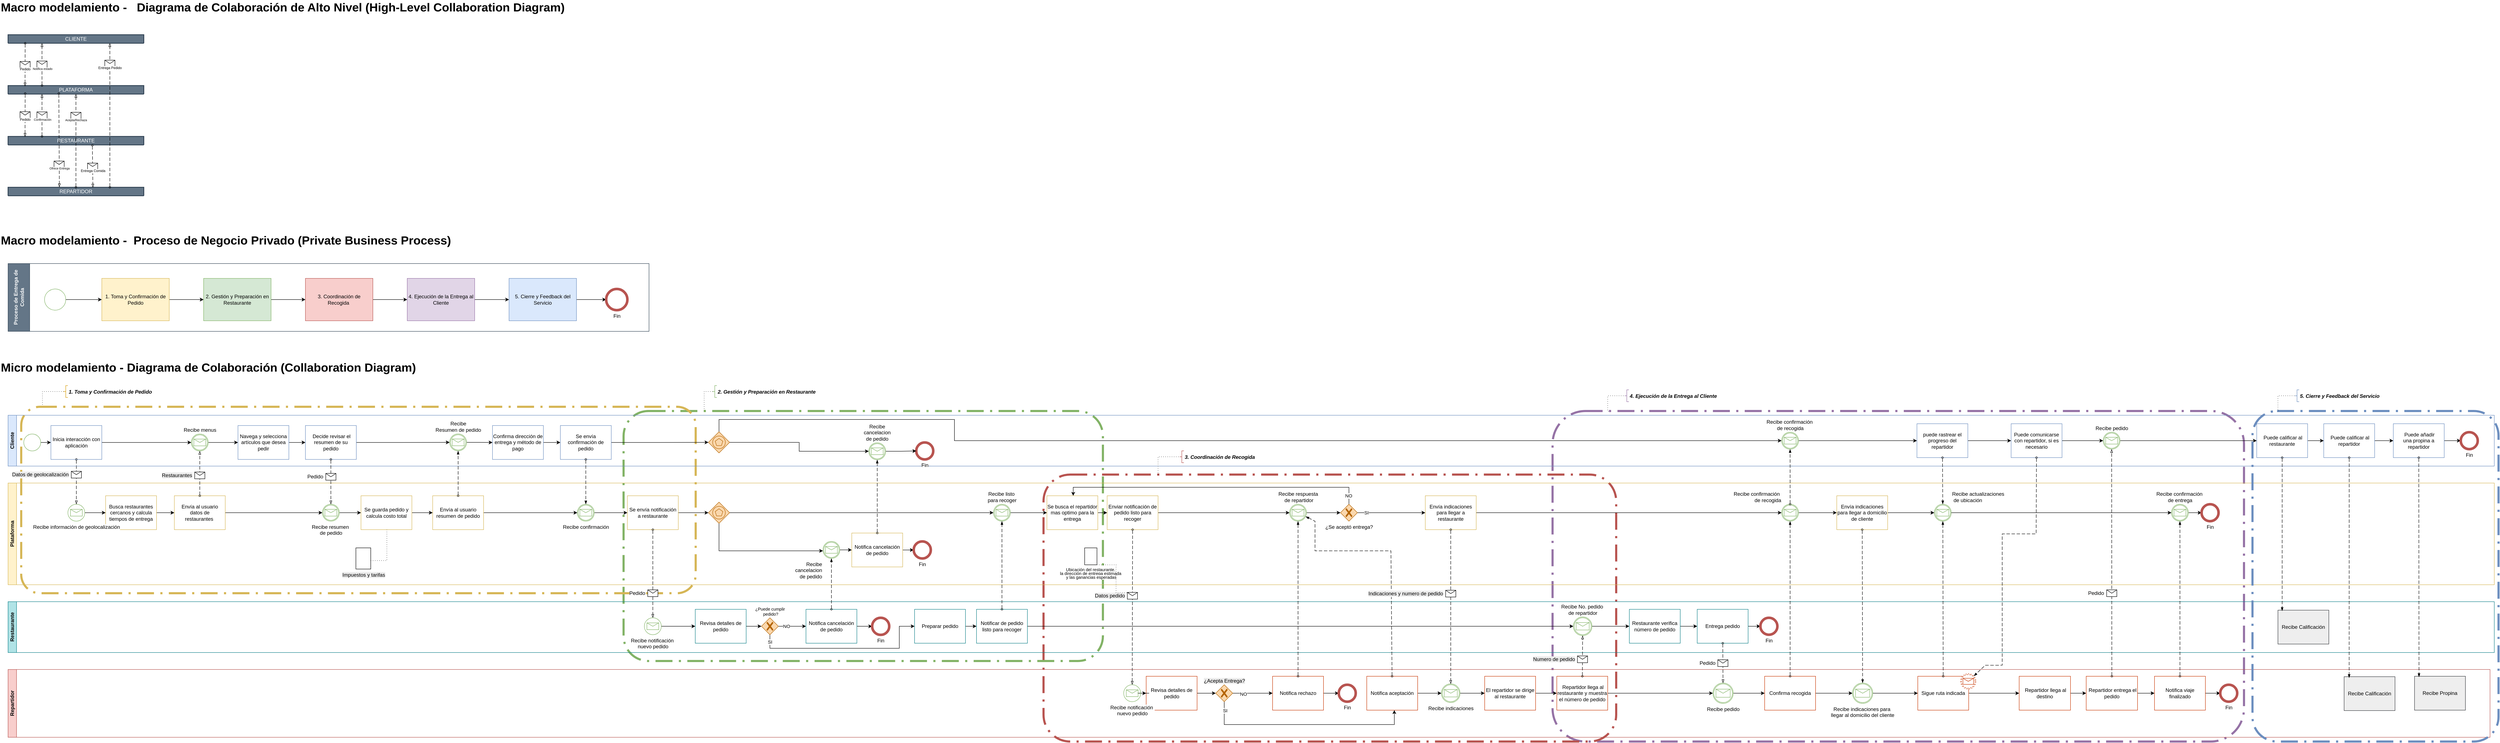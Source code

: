 <mxfile version="28.0.7">
  <diagram name="Página-1" id="aYhhUItxzyrPN4FcAyhT">
    <mxGraphModel dx="511" dy="1590" grid="1" gridSize="10" guides="1" tooltips="1" connect="1" arrows="1" fold="1" page="0" pageScale="1" pageWidth="850" pageHeight="1100" math="0" shadow="0">
      <root>
        <mxCell id="0" />
        <mxCell id="1" parent="0" />
        <mxCell id="DhKVtsy0wSiThgF0UQ2D-173" value="" style="points=[[0.25,0,0],[0.5,0,0],[0.75,0,0],[1,0.25,0],[1,0.5,0],[1,0.75,0],[0.75,1,0],[0.5,1,0],[0.25,1,0],[0,0.75,0],[0,0.5,0],[0,0.25,0]];rounded=1;arcSize=10;dashed=1;fillColor=none;dashPattern=8 3 1 3;strokeWidth=5;whiteSpace=wrap;html=1;strokeColor=#9673a6;" vertex="1" parent="1">
          <mxGeometry x="3660" y="110" width="1630" height="780" as="geometry" />
        </mxCell>
        <mxCell id="DhKVtsy0wSiThgF0UQ2D-133" value="" style="points=[[0.25,0,0],[0.5,0,0],[0.75,0,0],[1,0.25,0],[1,0.5,0],[1,0.75,0],[0.75,1,0],[0.5,1,0],[0.25,1,0],[0,0.75,0],[0,0.5,0],[0,0.25,0]];rounded=1;arcSize=10;dashed=1;fillColor=none;dashPattern=8 3 1 3;strokeWidth=5;whiteSpace=wrap;html=1;strokeColor=#b85450;" vertex="1" parent="1">
          <mxGeometry x="2460" y="260" width="1350" height="630" as="geometry" />
        </mxCell>
        <mxCell id="DhKVtsy0wSiThgF0UQ2D-123" value="" style="points=[[0.25,0,0],[0.5,0,0],[0.75,0,0],[1,0.25,0],[1,0.5,0],[1,0.75,0],[0.75,1,0],[0.5,1,0],[0.25,1,0],[0,0.75,0],[0,0.5,0],[0,0.25,0]];rounded=1;arcSize=10;dashed=1;fillColor=none;dashPattern=8 3 1 3;strokeWidth=5;whiteSpace=wrap;html=1;strokeColor=#82b366;" vertex="1" parent="1">
          <mxGeometry x="1470" y="110" width="1130" height="590" as="geometry" />
        </mxCell>
        <mxCell id="DhKVtsy0wSiThgF0UQ2D-131" value="" style="points=[[0.25,0,0],[0.5,0,0],[0.75,0,0],[1,0.25,0],[1,0.5,0],[1,0.75,0],[0.75,1,0],[0.5,1,0],[0.25,1,0],[0,0.75,0],[0,0.5,0],[0,0.25,0]];rounded=1;arcSize=10;dashed=1;fillColor=none;dashPattern=8 3 1 3;strokeWidth=5;whiteSpace=wrap;html=1;strokeColor=#d6b656;" vertex="1" parent="1">
          <mxGeometry x="50" y="100" width="1590" height="440" as="geometry" />
        </mxCell>
        <mxCell id="tAfpiT34iR5_PL4fOWmM-108" value="Restaurante" style="swimlane;html=1;startSize=20;horizontal=0;fillColor=#b0e3e6;strokeColor=#0e8088;" parent="1" vertex="1">
          <mxGeometry x="19" y="560" width="5861" height="120" as="geometry" />
        </mxCell>
        <mxCell id="DhKVtsy0wSiThgF0UQ2D-52" style="edgeStyle=orthogonalEdgeStyle;rounded=0;orthogonalLoop=1;jettySize=auto;html=1;" edge="1" parent="tAfpiT34iR5_PL4fOWmM-108" source="RjsijgOH2X9bR7yY2j0w-10" target="RjsijgOH2X9bR7yY2j0w-12">
          <mxGeometry relative="1" as="geometry" />
        </mxCell>
        <mxCell id="RjsijgOH2X9bR7yY2j0w-10" value="Revisa detalles de pedido" style="points=[[0.25,0,0],[0.5,0,0],[0.75,0,0],[1,0.25,0],[1,0.5,0],[1,0.75,0],[0.75,1,0],[0.5,1,0],[0.25,1,0],[0,0.75,0],[0,0.5,0],[0,0.25,0]];shape=mxgraph.bpmn.task2;whiteSpace=wrap;rectStyle=rounded;size=10;html=1;container=1;expand=0;collapsible=0;taskMarker=user;fillColor=none;strokeColor=#0e8088;" parent="tAfpiT34iR5_PL4fOWmM-108" vertex="1">
          <mxGeometry x="1620" y="18.02" width="120" height="80" as="geometry" />
        </mxCell>
        <mxCell id="DhKVtsy0wSiThgF0UQ2D-53" style="edgeStyle=orthogonalEdgeStyle;rounded=0;orthogonalLoop=1;jettySize=auto;html=1;" edge="1" parent="tAfpiT34iR5_PL4fOWmM-108" source="RjsijgOH2X9bR7yY2j0w-12" target="RjsijgOH2X9bR7yY2j0w-18">
          <mxGeometry relative="1" as="geometry" />
        </mxCell>
        <mxCell id="DhKVtsy0wSiThgF0UQ2D-54" value="NO" style="edgeLabel;html=1;align=center;verticalAlign=middle;resizable=0;points=[];" vertex="1" connectable="0" parent="DhKVtsy0wSiThgF0UQ2D-53">
          <mxGeometry x="-0.432" relative="1" as="geometry">
            <mxPoint as="offset" />
          </mxGeometry>
        </mxCell>
        <mxCell id="DhKVtsy0wSiThgF0UQ2D-55" style="edgeStyle=orthogonalEdgeStyle;rounded=0;orthogonalLoop=1;jettySize=auto;html=1;" edge="1" parent="tAfpiT34iR5_PL4fOWmM-108" source="RjsijgOH2X9bR7yY2j0w-12" target="RjsijgOH2X9bR7yY2j0w-15">
          <mxGeometry relative="1" as="geometry">
            <Array as="points">
              <mxPoint x="1796" y="110" />
              <mxPoint x="2101" y="110" />
              <mxPoint x="2101" y="58" />
            </Array>
          </mxGeometry>
        </mxCell>
        <mxCell id="DhKVtsy0wSiThgF0UQ2D-56" value="SI" style="edgeLabel;html=1;align=center;verticalAlign=middle;resizable=0;points=[];" vertex="1" connectable="0" parent="DhKVtsy0wSiThgF0UQ2D-55">
          <mxGeometry x="-0.921" relative="1" as="geometry">
            <mxPoint as="offset" />
          </mxGeometry>
        </mxCell>
        <mxCell id="RjsijgOH2X9bR7yY2j0w-12" value="¿Puede cumplir&lt;div&gt;&amp;nbsp;pedido?&lt;/div&gt;" style="points=[[0.25,0.25,0],[0.5,0,0],[0.75,0.25,0],[1,0.5,0],[0.75,0.75,0],[0.5,1,0],[0.25,0.75,0],[0,0.5,0]];shape=mxgraph.bpmn.gateway2;verticalLabelPosition=top;labelBackgroundColor=#ffffff;verticalAlign=bottom;align=center;perimeter=rhombusPerimeter;outlineConnect=0;outline=none;symbol=none;gwType=exclusive;fillColor=#fad7ac;strokeColor=#b46504;labelPosition=center;html=1;fontSize=10;" parent="tAfpiT34iR5_PL4fOWmM-108" vertex="1">
          <mxGeometry x="1776" y="38.02" width="40" height="40" as="geometry" />
        </mxCell>
        <mxCell id="DhKVtsy0wSiThgF0UQ2D-58" style="edgeStyle=orthogonalEdgeStyle;rounded=0;orthogonalLoop=1;jettySize=auto;html=1;" edge="1" parent="tAfpiT34iR5_PL4fOWmM-108" source="RjsijgOH2X9bR7yY2j0w-15" target="RjsijgOH2X9bR7yY2j0w-133">
          <mxGeometry relative="1" as="geometry" />
        </mxCell>
        <mxCell id="RjsijgOH2X9bR7yY2j0w-15" value="Preparar pedido" style="points=[[0.25,0,0],[0.5,0,0],[0.75,0,0],[1,0.25,0],[1,0.5,0],[1,0.75,0],[0.75,1,0],[0.5,1,0],[0.25,1,0],[0,0.75,0],[0,0.5,0],[0,0.25,0]];shape=mxgraph.bpmn.task2;whiteSpace=wrap;rectStyle=rounded;size=10;html=1;container=1;expand=0;collapsible=0;taskMarker=manual;fillColor=none;strokeColor=#0e8088;" parent="tAfpiT34iR5_PL4fOWmM-108" vertex="1">
          <mxGeometry x="2137" y="18.02" width="120" height="80" as="geometry" />
        </mxCell>
        <mxCell id="DhKVtsy0wSiThgF0UQ2D-57" style="edgeStyle=orthogonalEdgeStyle;rounded=0;orthogonalLoop=1;jettySize=auto;html=1;" edge="1" parent="tAfpiT34iR5_PL4fOWmM-108" source="RjsijgOH2X9bR7yY2j0w-18" target="2zdrJSbC9l1UxvHG0_Lp-216">
          <mxGeometry relative="1" as="geometry" />
        </mxCell>
        <mxCell id="RjsijgOH2X9bR7yY2j0w-18" value="Notifica cancelación de pedido" style="points=[[0.25,0,0],[0.5,0,0],[0.75,0,0],[1,0.25,0],[1,0.5,0],[1,0.75,0],[0.75,1,0],[0.5,1,0],[0.25,1,0],[0,0.75,0],[0,0.5,0],[0,0.25,0]];shape=mxgraph.bpmn.task2;whiteSpace=wrap;rectStyle=rounded;size=10;html=1;container=1;expand=0;collapsible=0;taskMarker=send;fillColor=none;strokeColor=#0e8088;" parent="tAfpiT34iR5_PL4fOWmM-108" vertex="1">
          <mxGeometry x="1881" y="18.02" width="120" height="80" as="geometry" />
        </mxCell>
        <mxCell id="DhKVtsy0wSiThgF0UQ2D-59" style="edgeStyle=orthogonalEdgeStyle;rounded=0;orthogonalLoop=1;jettySize=auto;html=1;" edge="1" parent="tAfpiT34iR5_PL4fOWmM-108" source="RjsijgOH2X9bR7yY2j0w-133" target="2zdrJSbC9l1UxvHG0_Lp-79">
          <mxGeometry relative="1" as="geometry" />
        </mxCell>
        <mxCell id="RjsijgOH2X9bR7yY2j0w-133" value="Notificar de pedido listo para recoger" style="points=[[0.25,0,0],[0.5,0,0],[0.75,0,0],[1,0.25,0],[1,0.5,0],[1,0.75,0],[0.75,1,0],[0.5,1,0],[0.25,1,0],[0,0.75,0],[0,0.5,0],[0,0.25,0]];shape=mxgraph.bpmn.task2;whiteSpace=wrap;rectStyle=rounded;size=10;html=1;container=1;expand=0;collapsible=0;taskMarker=send;fillColor=none;strokeColor=#0e8088;" parent="tAfpiT34iR5_PL4fOWmM-108" vertex="1">
          <mxGeometry x="2283" y="18.02" width="120" height="80" as="geometry" />
        </mxCell>
        <mxCell id="DhKVtsy0wSiThgF0UQ2D-61" style="edgeStyle=orthogonalEdgeStyle;rounded=0;orthogonalLoop=1;jettySize=auto;html=1;" edge="1" parent="tAfpiT34iR5_PL4fOWmM-108" source="uqfGYEmLfqFPstXD7nIx-65" target="uqfGYEmLfqFPstXD7nIx-71">
          <mxGeometry relative="1" as="geometry" />
        </mxCell>
        <mxCell id="uqfGYEmLfqFPstXD7nIx-65" value="Restaurante verifica número de pedido" style="points=[[0.25,0,0],[0.5,0,0],[0.75,0,0],[1,0.25,0],[1,0.5,0],[1,0.75,0],[0.75,1,0],[0.5,1,0],[0.25,1,0],[0,0.75,0],[0,0.5,0],[0,0.25,0]];shape=mxgraph.bpmn.task2;whiteSpace=wrap;rectStyle=rounded;size=10;html=1;container=1;expand=0;collapsible=0;taskMarker=manual;fillColor=none;strokeColor=#0e8088;" parent="tAfpiT34iR5_PL4fOWmM-108" vertex="1">
          <mxGeometry x="3822" y="18.02" width="120" height="80" as="geometry" />
        </mxCell>
        <mxCell id="DhKVtsy0wSiThgF0UQ2D-62" style="edgeStyle=orthogonalEdgeStyle;rounded=0;orthogonalLoop=1;jettySize=auto;html=1;" edge="1" parent="tAfpiT34iR5_PL4fOWmM-108" source="uqfGYEmLfqFPstXD7nIx-71" target="2zdrJSbC9l1UxvHG0_Lp-86">
          <mxGeometry relative="1" as="geometry" />
        </mxCell>
        <mxCell id="uqfGYEmLfqFPstXD7nIx-71" value="Entrega pedido" style="points=[[0.25,0,0],[0.5,0,0],[0.75,0,0],[1,0.25,0],[1,0.5,0],[1,0.75,0],[0.75,1,0],[0.5,1,0],[0.25,1,0],[0,0.75,0],[0,0.5,0],[0,0.25,0]];shape=mxgraph.bpmn.task2;whiteSpace=wrap;rectStyle=rounded;size=10;html=1;container=1;expand=0;collapsible=0;taskMarker=manual;fillColor=none;strokeColor=#0e8088;" parent="tAfpiT34iR5_PL4fOWmM-108" vertex="1">
          <mxGeometry x="3982" y="18.02" width="120" height="80" as="geometry" />
        </mxCell>
        <mxCell id="DhKVtsy0wSiThgF0UQ2D-60" style="edgeStyle=orthogonalEdgeStyle;rounded=0;orthogonalLoop=1;jettySize=auto;html=1;" edge="1" parent="tAfpiT34iR5_PL4fOWmM-108" source="2zdrJSbC9l1UxvHG0_Lp-79" target="uqfGYEmLfqFPstXD7nIx-65">
          <mxGeometry relative="1" as="geometry" />
        </mxCell>
        <mxCell id="2zdrJSbC9l1UxvHG0_Lp-79" value="Recibe&lt;span style=&quot;background-color: light-dark(rgb(255, 255, 255), rgb(18, 18, 18)); color: light-dark(rgb(0, 0, 0), rgb(255, 255, 255));&quot;&gt;&amp;nbsp;No. pedido&amp;nbsp;&lt;/span&gt;&lt;div&gt;&lt;span style=&quot;background-color: light-dark(rgb(255, 255, 255), rgb(18, 18, 18)); color: light-dark(rgb(0, 0, 0), rgb(255, 255, 255));&quot;&gt;de repartidor&lt;/span&gt;&lt;/div&gt;" style="points=[[0.145,0.145,0],[0.5,0,0],[0.855,0.145,0],[1,0.5,0],[0.855,0.855,0],[0.5,1,0],[0.145,0.855,0],[0,0.5,0]];shape=mxgraph.bpmn.event;html=1;verticalLabelPosition=top;labelBackgroundColor=#ffffff;verticalAlign=bottom;align=center;perimeter=ellipsePerimeter;outlineConnect=0;aspect=fixed;outline=catching;symbol=message;fillColor=none;strokeColor=#82b366;labelPosition=center;" parent="tAfpiT34iR5_PL4fOWmM-108" vertex="1">
          <mxGeometry x="3690" y="36" width="44" height="44" as="geometry" />
        </mxCell>
        <mxCell id="2zdrJSbC9l1UxvHG0_Lp-86" value="Fin" style="points=[[0.145,0.145,0],[0.5,0,0],[0.855,0.145,0],[1,0.5,0],[0.855,0.855,0],[0.5,1,0],[0.145,0.855,0],[0,0.5,0]];shape=mxgraph.bpmn.event;html=1;verticalLabelPosition=bottom;labelBackgroundColor=#ffffff;verticalAlign=top;align=center;perimeter=ellipsePerimeter;outlineConnect=0;aspect=fixed;outline=end;symbol=terminate2;fillColor=none;strokeColor=#b85450;strokeWidth=2;" parent="tAfpiT34iR5_PL4fOWmM-108" vertex="1">
          <mxGeometry x="4131" y="38" width="40" height="40" as="geometry" />
        </mxCell>
        <mxCell id="DhKVtsy0wSiThgF0UQ2D-51" style="edgeStyle=orthogonalEdgeStyle;rounded=0;orthogonalLoop=1;jettySize=auto;html=1;" edge="1" parent="tAfpiT34iR5_PL4fOWmM-108" source="2zdrJSbC9l1UxvHG0_Lp-209" target="RjsijgOH2X9bR7yY2j0w-10">
          <mxGeometry relative="1" as="geometry" />
        </mxCell>
        <mxCell id="2zdrJSbC9l1UxvHG0_Lp-209" value="&lt;span style=&quot;caret-color: rgba(0, 0, 0, 0);&quot;&gt;Recibe notificación&amp;nbsp;&lt;/span&gt;&lt;div style=&quot;caret-color: rgba(0, 0, 0, 0);&quot;&gt;nuevo pedido&lt;/div&gt;" style="points=[[0.145,0.145,0],[0.5,0,0],[0.855,0.145,0],[1,0.5,0],[0.855,0.855,0],[0.5,1,0],[0.145,0.855,0],[0,0.5,0]];shape=mxgraph.bpmn.event;html=1;verticalLabelPosition=bottom;labelBackgroundColor=#ffffff;verticalAlign=top;align=center;perimeter=ellipsePerimeter;outlineConnect=0;aspect=fixed;outline=standard;symbol=message;fillColor=none;strokeColor=#82b366;" parent="tAfpiT34iR5_PL4fOWmM-108" vertex="1">
          <mxGeometry x="1500" y="38.0" width="40" height="40" as="geometry" />
        </mxCell>
        <mxCell id="2zdrJSbC9l1UxvHG0_Lp-216" value="Fin" style="points=[[0.145,0.145,0],[0.5,0,0],[0.855,0.145,0],[1,0.5,0],[0.855,0.855,0],[0.5,1,0],[0.145,0.855,0],[0,0.5,0]];shape=mxgraph.bpmn.event;html=1;verticalLabelPosition=bottom;labelBackgroundColor=#ffffff;verticalAlign=top;align=center;perimeter=ellipsePerimeter;outlineConnect=0;aspect=fixed;outline=end;symbol=terminate2;fillColor=none;strokeColor=#b85450;strokeWidth=2;" parent="tAfpiT34iR5_PL4fOWmM-108" vertex="1">
          <mxGeometry x="2037" y="38" width="40.25" height="40.25" as="geometry" />
        </mxCell>
        <mxCell id="HcQ7vc37VlJ2Ph2hRGBH-5" value="Recibe Calificación" style="points=[[0.25,0,0],[0.5,0,0],[0.75,0,0],[1,0.25,0],[1,0.5,0],[1,0.75,0],[0.75,1,0],[0.5,1,0],[0.25,1,0],[0,0.75,0],[0,0.5,0],[0,0.25,0]];shape=mxgraph.bpmn.task2;whiteSpace=wrap;rectStyle=rounded;size=10;html=1;container=1;expand=0;collapsible=0;taskMarker=abstract;bpmnShapeType=subprocess;isLoopSub=1;outline=eventNonint;symbol=message;fillColor=#eeeeee;strokeColor=#36393d;" parent="tAfpiT34iR5_PL4fOWmM-108" vertex="1">
          <mxGeometry x="5351" y="20" width="120" height="80" as="geometry" />
        </mxCell>
        <mxCell id="tAfpiT34iR5_PL4fOWmM-107" value="Plataforma" style="swimlane;html=1;startSize=20;horizontal=0;fillColor=#fff2cc;strokeColor=#d6b656;" parent="1" vertex="1">
          <mxGeometry x="19" y="280" width="5861" height="240" as="geometry" />
        </mxCell>
        <mxCell id="DhKVtsy0wSiThgF0UQ2D-25" style="edgeStyle=orthogonalEdgeStyle;rounded=0;orthogonalLoop=1;jettySize=auto;html=1;" edge="1" parent="tAfpiT34iR5_PL4fOWmM-107" source="tAfpiT34iR5_PL4fOWmM-117" target="tAfpiT34iR5_PL4fOWmM-119">
          <mxGeometry relative="1" as="geometry" />
        </mxCell>
        <mxCell id="tAfpiT34iR5_PL4fOWmM-117" value="Busca restaurantes cercanos y calcula tiempos de entrega" style="points=[[0.25,0,0],[0.5,0,0],[0.75,0,0],[1,0.25,0],[1,0.5,0],[1,0.75,0],[0.75,1,0],[0.5,1,0],[0.25,1,0],[0,0.75,0],[0,0.5,0],[0,0.25,0]];shape=mxgraph.bpmn.task2;whiteSpace=wrap;rectStyle=rounded;size=10;html=1;container=1;expand=0;collapsible=0;taskMarker=service;fillColor=none;strokeColor=#d6b656;" parent="tAfpiT34iR5_PL4fOWmM-107" vertex="1">
          <mxGeometry x="230" y="30" width="120" height="80" as="geometry" />
        </mxCell>
        <mxCell id="DhKVtsy0wSiThgF0UQ2D-26" style="edgeStyle=orthogonalEdgeStyle;rounded=0;orthogonalLoop=1;jettySize=auto;html=1;" edge="1" parent="tAfpiT34iR5_PL4fOWmM-107" source="tAfpiT34iR5_PL4fOWmM-119" target="RjsijgOH2X9bR7yY2j0w-57">
          <mxGeometry relative="1" as="geometry" />
        </mxCell>
        <mxCell id="tAfpiT34iR5_PL4fOWmM-119" value="Envía al usuario datos de restaurantes&amp;nbsp;" style="points=[[0.25,0,0],[0.5,0,0],[0.75,0,0],[1,0.25,0],[1,0.5,0],[1,0.75,0],[0.75,1,0],[0.5,1,0],[0.25,1,0],[0,0.75,0],[0,0.5,0],[0,0.25,0]];shape=mxgraph.bpmn.task2;whiteSpace=wrap;rectStyle=rounded;size=10;html=1;container=1;expand=0;collapsible=0;taskMarker=send;fillColor=none;strokeColor=#d6b656;" parent="tAfpiT34iR5_PL4fOWmM-107" vertex="1">
          <mxGeometry x="392" y="30" width="120" height="80" as="geometry" />
        </mxCell>
        <mxCell id="tAfpiT34iR5_PL4fOWmM-134" value="" style="edgeStyle=elbowEdgeStyle;fontSize=12;html=1;endFill=0;startFill=0;endSize=6;startSize=6;dashed=1;dashPattern=1 4;endArrow=none;startArrow=none;rounded=0;exitX=0;exitY=0;exitDx=35;exitDy=30;exitPerimeter=0;entryX=0.5;entryY=1;entryDx=0;entryDy=0;entryPerimeter=0;" parent="tAfpiT34iR5_PL4fOWmM-107" source="RjsijgOH2X9bR7yY2j0w-38" target="tAfpiT34iR5_PL4fOWmM-131" edge="1">
          <mxGeometry width="160" relative="1" as="geometry">
            <mxPoint x="836.5" y="115.5" as="sourcePoint" />
            <mxPoint x="922" y="148" as="targetPoint" />
            <Array as="points">
              <mxPoint x="893" y="150" />
            </Array>
          </mxGeometry>
        </mxCell>
        <mxCell id="DhKVtsy0wSiThgF0UQ2D-29" style="edgeStyle=orthogonalEdgeStyle;rounded=0;orthogonalLoop=1;jettySize=auto;html=1;" edge="1" parent="tAfpiT34iR5_PL4fOWmM-107" source="tAfpiT34iR5_PL4fOWmM-136" target="RjsijgOH2X9bR7yY2j0w-80">
          <mxGeometry relative="1" as="geometry" />
        </mxCell>
        <mxCell id="tAfpiT34iR5_PL4fOWmM-136" value="Envía al usuario resumen de pedido" style="points=[[0.25,0,0],[0.5,0,0],[0.75,0,0],[1,0.25,0],[1,0.5,0],[1,0.75,0],[0.75,1,0],[0.5,1,0],[0.25,1,0],[0,0.75,0],[0,0.5,0],[0,0.25,0]];shape=mxgraph.bpmn.task2;whiteSpace=wrap;rectStyle=rounded;size=10;html=1;container=1;expand=0;collapsible=0;taskMarker=send;fillColor=none;strokeColor=#d6b656;" parent="tAfpiT34iR5_PL4fOWmM-107" vertex="1">
          <mxGeometry x="1001" y="30" width="120" height="80" as="geometry" />
        </mxCell>
        <mxCell id="DhKVtsy0wSiThgF0UQ2D-28" style="edgeStyle=orthogonalEdgeStyle;rounded=0;orthogonalLoop=1;jettySize=auto;html=1;" edge="1" parent="tAfpiT34iR5_PL4fOWmM-107" source="tAfpiT34iR5_PL4fOWmM-131" target="tAfpiT34iR5_PL4fOWmM-136">
          <mxGeometry relative="1" as="geometry" />
        </mxCell>
        <mxCell id="tAfpiT34iR5_PL4fOWmM-131" value="Se guarda pedido y calcula costo total" style="points=[[0.25,0,0],[0.5,0,0],[0.75,0,0],[1,0.25,0],[1,0.5,0],[1,0.75,0],[0.75,1,0],[0.5,1,0],[0.25,1,0],[0,0.75,0],[0,0.5,0],[0,0.25,0]];shape=mxgraph.bpmn.task2;whiteSpace=wrap;rectStyle=rounded;size=10;html=1;container=1;expand=0;collapsible=0;taskMarker=service;fillColor=none;strokeColor=#d6b656;" parent="tAfpiT34iR5_PL4fOWmM-107" vertex="1">
          <mxGeometry x="832" y="30" width="120" height="80" as="geometry" />
        </mxCell>
        <mxCell id="RjsijgOH2X9bR7yY2j0w-38" value="&lt;span style=&quot;color: rgb(0, 0, 0); font-family: Helvetica; font-size: 12px; font-style: normal; font-variant-ligatures: normal; font-variant-caps: normal; font-weight: 400; letter-spacing: normal; orphans: 2; text-align: center; text-indent: 0px; text-transform: none; widows: 2; word-spacing: 0px; -webkit-text-stroke-width: 0px; caret-color: rgba(0, 0, 0, 0); white-space: nowrap; background-color: rgb(236, 236, 236); text-decoration-thickness: initial; text-decoration-style: initial; text-decoration-color: initial; display: inline !important; float: none;&quot;&gt;Impuestos y tarifas&lt;/span&gt;" style="shape=mxgraph.bpmn.data2;labelPosition=center;verticalLabelPosition=bottom;align=center;verticalAlign=top;size=10;html=1;" parent="tAfpiT34iR5_PL4fOWmM-107" vertex="1">
          <mxGeometry x="820" y="153" width="35" height="50" as="geometry" />
        </mxCell>
        <mxCell id="DhKVtsy0wSiThgF0UQ2D-27" style="edgeStyle=orthogonalEdgeStyle;rounded=0;orthogonalLoop=1;jettySize=auto;html=1;" edge="1" parent="tAfpiT34iR5_PL4fOWmM-107" source="RjsijgOH2X9bR7yY2j0w-57" target="tAfpiT34iR5_PL4fOWmM-131">
          <mxGeometry relative="1" as="geometry" />
        </mxCell>
        <mxCell id="RjsijgOH2X9bR7yY2j0w-57" value="Recibe r&lt;span style=&quot;background-color: light-dark(rgb(255, 255, 255), rgb(18, 18, 18)); color: light-dark(rgb(0, 0, 0), rgb(255, 255, 255));&quot;&gt;esumen&amp;nbsp;&lt;/span&gt;&lt;div&gt;&lt;span style=&quot;background-color: light-dark(rgb(255, 255, 255), rgb(18, 18, 18)); color: light-dark(rgb(0, 0, 0), rgb(255, 255, 255));&quot;&gt;de pedido&lt;/span&gt;&lt;/div&gt;" style="points=[[0.145,0.145,0],[0.5,0,0],[0.855,0.145,0],[1,0.5,0],[0.855,0.855,0],[0.5,1,0],[0.145,0.855,0],[0,0.5,0]];shape=mxgraph.bpmn.event;html=1;verticalLabelPosition=bottom;labelBackgroundColor=#ffffff;verticalAlign=top;align=center;perimeter=ellipsePerimeter;outlineConnect=0;aspect=fixed;outline=catching;symbol=message;fillColor=none;strokeColor=#82b366;" parent="tAfpiT34iR5_PL4fOWmM-107" vertex="1">
          <mxGeometry x="741" y="50" width="40" height="40" as="geometry" />
        </mxCell>
        <mxCell id="DhKVtsy0wSiThgF0UQ2D-85" style="edgeStyle=orthogonalEdgeStyle;rounded=0;orthogonalLoop=1;jettySize=auto;html=1;" edge="1" parent="tAfpiT34iR5_PL4fOWmM-107" source="RjsijgOH2X9bR7yY2j0w-70" target="DhKVtsy0wSiThgF0UQ2D-83">
          <mxGeometry relative="1" as="geometry" />
        </mxCell>
        <mxCell id="RjsijgOH2X9bR7yY2j0w-70" value="Se envía notificación a restaurante" style="points=[[0.25,0,0],[0.5,0,0],[0.75,0,0],[1,0.25,0],[1,0.5,0],[1,0.75,0],[0.75,1,0],[0.5,1,0],[0.25,1,0],[0,0.75,0],[0,0.5,0],[0,0.25,0]];shape=mxgraph.bpmn.task2;whiteSpace=wrap;rectStyle=rounded;size=10;html=1;container=1;expand=0;collapsible=0;taskMarker=send;fillColor=none;strokeColor=#d6b656;" parent="tAfpiT34iR5_PL4fOWmM-107" vertex="1">
          <mxGeometry x="1460" y="30" width="120" height="80" as="geometry" />
        </mxCell>
        <mxCell id="DhKVtsy0wSiThgF0UQ2D-30" style="edgeStyle=orthogonalEdgeStyle;rounded=0;orthogonalLoop=1;jettySize=auto;html=1;" edge="1" parent="tAfpiT34iR5_PL4fOWmM-107" source="RjsijgOH2X9bR7yY2j0w-80" target="RjsijgOH2X9bR7yY2j0w-70">
          <mxGeometry relative="1" as="geometry" />
        </mxCell>
        <mxCell id="RjsijgOH2X9bR7yY2j0w-80" value="Recibe confirmación" style="points=[[0.145,0.145,0],[0.5,0,0],[0.855,0.145,0],[1,0.5,0],[0.855,0.855,0],[0.5,1,0],[0.145,0.855,0],[0,0.5,0]];shape=mxgraph.bpmn.event;html=1;verticalLabelPosition=bottom;labelBackgroundColor=#ffffff;verticalAlign=top;align=center;perimeter=ellipsePerimeter;outlineConnect=0;aspect=fixed;outline=catching;symbol=message;fillColor=none;strokeColor=#82b366;" parent="tAfpiT34iR5_PL4fOWmM-107" vertex="1">
          <mxGeometry x="1342" y="50" width="40" height="40" as="geometry" />
        </mxCell>
        <mxCell id="uqfGYEmLfqFPstXD7nIx-9" style="edgeStyle=orthogonalEdgeStyle;rounded=0;orthogonalLoop=1;jettySize=auto;html=1;" parent="tAfpiT34iR5_PL4fOWmM-107" edge="1">
          <mxGeometry relative="1" as="geometry">
            <mxPoint x="3009" y="105" as="sourcePoint" />
          </mxGeometry>
        </mxCell>
        <mxCell id="DhKVtsy0wSiThgF0UQ2D-43" style="edgeStyle=orthogonalEdgeStyle;rounded=0;orthogonalLoop=1;jettySize=auto;html=1;" edge="1" parent="tAfpiT34iR5_PL4fOWmM-107" source="uqfGYEmLfqFPstXD7nIx-26" target="2zdrJSbC9l1UxvHG0_Lp-66">
          <mxGeometry relative="1" as="geometry" />
        </mxCell>
        <mxCell id="uqfGYEmLfqFPstXD7nIx-26" value="Enviar notificación de pedido listo para recoger" style="points=[[0.25,0,0],[0.5,0,0],[0.75,0,0],[1,0.25,0],[1,0.5,0],[1,0.75,0],[0.75,1,0],[0.5,1,0],[0.25,1,0],[0,0.75,0],[0,0.5,0],[0,0.25,0]];shape=mxgraph.bpmn.task2;whiteSpace=wrap;rectStyle=rounded;size=10;html=1;container=1;expand=0;collapsible=0;taskMarker=send;fillColor=none;strokeColor=#d6b656;" parent="tAfpiT34iR5_PL4fOWmM-107" vertex="1">
          <mxGeometry x="2591" y="30" width="120" height="80" as="geometry" />
        </mxCell>
        <mxCell id="DhKVtsy0wSiThgF0UQ2D-40" style="edgeStyle=orthogonalEdgeStyle;rounded=0;orthogonalLoop=1;jettySize=auto;html=1;" edge="1" parent="tAfpiT34iR5_PL4fOWmM-107" source="uqfGYEmLfqFPstXD7nIx-28" target="uqfGYEmLfqFPstXD7nIx-26">
          <mxGeometry relative="1" as="geometry" />
        </mxCell>
        <mxCell id="uqfGYEmLfqFPstXD7nIx-28" value="Se busca el repartidor mas optimo para la entrega" style="points=[[0.25,0,0],[0.5,0,0],[0.75,0,0],[1,0.25,0],[1,0.5,0],[1,0.75,0],[0.75,1,0],[0.5,1,0],[0.25,1,0],[0,0.75,0],[0,0.5,0],[0,0.25,0]];shape=mxgraph.bpmn.task2;whiteSpace=wrap;rectStyle=rounded;size=10;html=1;container=1;expand=0;collapsible=0;taskMarker=service;fillColor=none;strokeColor=#d6b656;" parent="tAfpiT34iR5_PL4fOWmM-107" vertex="1">
          <mxGeometry x="2449" y="30" width="120" height="80" as="geometry" />
        </mxCell>
        <mxCell id="uqfGYEmLfqFPstXD7nIx-21" value="&lt;div style=&quot;line-height: 90%;&quot;&gt;&lt;div&gt;&lt;font style=&quot;background-color: light-dark(#ffffff, var(--ge-dark-color, #121212));&quot;&gt;Ubicación del&amp;nbsp;&lt;span style=&quot;color: light-dark(rgb(0, 0, 0), rgb(255, 255, 255));&quot;&gt;restaurante,&amp;nbsp;&lt;/span&gt;&lt;/font&gt;&lt;/div&gt;&lt;div&gt;&lt;font style=&quot;background-color: light-dark(#ffffff, var(--ge-dark-color, #121212));&quot;&gt;la dirección de entrega estimada&amp;nbsp;&lt;/font&gt;&lt;/div&gt;&lt;div&gt;&lt;font style=&quot;background-color: light-dark(#ffffff, var(--ge-dark-color, #121212));&quot;&gt;y las ganancias esperadas&lt;/font&gt;&lt;/div&gt;&lt;/div&gt;" style="shape=mxgraph.bpmn.data2;labelPosition=center;verticalLabelPosition=bottom;align=center;verticalAlign=top;size=15;html=1;fontSize=10;spacingTop=0;spacing=2;" parent="tAfpiT34iR5_PL4fOWmM-107" vertex="1">
          <mxGeometry x="2538" y="153" width="29" height="40" as="geometry" />
        </mxCell>
        <mxCell id="DhKVtsy0wSiThgF0UQ2D-47" style="edgeStyle=orthogonalEdgeStyle;rounded=0;orthogonalLoop=1;jettySize=auto;html=1;" edge="1" parent="tAfpiT34iR5_PL4fOWmM-107" source="uqfGYEmLfqFPstXD7nIx-53" target="2zdrJSbC9l1UxvHG0_Lp-82">
          <mxGeometry relative="1" as="geometry" />
        </mxCell>
        <mxCell id="uqfGYEmLfqFPstXD7nIx-53" value="Envía indicaciones para llegar a restaurante" style="points=[[0.25,0,0],[0.5,0,0],[0.75,0,0],[1,0.25,0],[1,0.5,0],[1,0.75,0],[0.75,1,0],[0.5,1,0],[0.25,1,0],[0,0.75,0],[0,0.5,0],[0,0.25,0]];shape=mxgraph.bpmn.task2;whiteSpace=wrap;rectStyle=rounded;size=10;html=1;container=1;expand=0;collapsible=0;taskMarker=send;fillColor=none;strokeColor=#d6b656;" parent="tAfpiT34iR5_PL4fOWmM-107" vertex="1">
          <mxGeometry x="3341" y="30" width="120" height="80" as="geometry" />
        </mxCell>
        <mxCell id="DhKVtsy0wSiThgF0UQ2D-49" style="edgeStyle=orthogonalEdgeStyle;rounded=0;orthogonalLoop=1;jettySize=auto;html=1;" edge="1" parent="tAfpiT34iR5_PL4fOWmM-107" source="uqfGYEmLfqFPstXD7nIx-111" target="2zdrJSbC9l1UxvHG0_Lp-152">
          <mxGeometry relative="1" as="geometry" />
        </mxCell>
        <mxCell id="uqfGYEmLfqFPstXD7nIx-111" value="Envía indicaciones para llegar a domicilio de cliente" style="points=[[0.25,0,0],[0.5,0,0],[0.75,0,0],[1,0.25,0],[1,0.5,0],[1,0.75,0],[0.75,1,0],[0.5,1,0],[0.25,1,0],[0,0.75,0],[0,0.5,0],[0,0.25,0]];shape=mxgraph.bpmn.task2;whiteSpace=wrap;rectStyle=rounded;size=10;html=1;container=1;expand=0;collapsible=0;taskMarker=send;fillColor=none;strokeColor=#d6b656;" parent="tAfpiT34iR5_PL4fOWmM-107" vertex="1">
          <mxGeometry x="4311" y="30" width="120" height="80" as="geometry" />
        </mxCell>
        <mxCell id="DhKVtsy0wSiThgF0UQ2D-38" style="edgeStyle=orthogonalEdgeStyle;rounded=0;orthogonalLoop=1;jettySize=auto;html=1;" edge="1" parent="tAfpiT34iR5_PL4fOWmM-107" source="2zdrJSbC9l1UxvHG0_Lp-20" target="2zdrJSbC9l1UxvHG0_Lp-214">
          <mxGeometry relative="1" as="geometry" />
        </mxCell>
        <mxCell id="2zdrJSbC9l1UxvHG0_Lp-20" value="&lt;span style=&quot;caret-color: rgba(0, 0, 0, 0);&quot;&gt;Notifica cancelación de pedido&lt;/span&gt;" style="points=[[0.25,0,0],[0.5,0,0],[0.75,0,0],[1,0.25,0],[1,0.5,0],[1,0.75,0],[0.75,1,0],[0.5,1,0],[0.25,1,0],[0,0.75,0],[0,0.5,0],[0,0.25,0]];shape=mxgraph.bpmn.task2;whiteSpace=wrap;rectStyle=rounded;size=10;html=1;container=1;expand=0;collapsible=0;taskMarker=send;fillColor=none;strokeColor=#d6b656;" parent="tAfpiT34iR5_PL4fOWmM-107" vertex="1">
          <mxGeometry x="1989" y="118" width="120" height="80" as="geometry" />
        </mxCell>
        <mxCell id="DhKVtsy0wSiThgF0UQ2D-44" style="edgeStyle=orthogonalEdgeStyle;rounded=0;orthogonalLoop=1;jettySize=auto;html=1;" edge="1" parent="tAfpiT34iR5_PL4fOWmM-107" source="2zdrJSbC9l1UxvHG0_Lp-66" target="2zdrJSbC9l1UxvHG0_Lp-67">
          <mxGeometry relative="1" as="geometry" />
        </mxCell>
        <mxCell id="2zdrJSbC9l1UxvHG0_Lp-66" value="Recibe respuesta&lt;div&gt;&amp;nbsp;de repartidor&lt;/div&gt;" style="points=[[0.145,0.145,0],[0.5,0,0],[0.855,0.145,0],[1,0.5,0],[0.855,0.855,0],[0.5,1,0],[0.145,0.855,0],[0,0.5,0]];shape=mxgraph.bpmn.event;html=1;verticalLabelPosition=top;labelBackgroundColor=#ffffff;verticalAlign=bottom;align=center;perimeter=ellipsePerimeter;outlineConnect=0;aspect=fixed;outline=catching;symbol=message;fillColor=none;strokeColor=#82b366;labelPosition=center;" parent="tAfpiT34iR5_PL4fOWmM-107" vertex="1">
          <mxGeometry x="3021" y="50" width="40" height="40" as="geometry" />
        </mxCell>
        <mxCell id="DhKVtsy0wSiThgF0UQ2D-41" style="edgeStyle=orthogonalEdgeStyle;rounded=0;orthogonalLoop=1;jettySize=auto;html=1;" edge="1" parent="tAfpiT34iR5_PL4fOWmM-107" source="2zdrJSbC9l1UxvHG0_Lp-67" target="uqfGYEmLfqFPstXD7nIx-28">
          <mxGeometry relative="1" as="geometry">
            <Array as="points">
              <mxPoint x="3161" y="10" />
              <mxPoint x="2511" y="10" />
            </Array>
          </mxGeometry>
        </mxCell>
        <mxCell id="DhKVtsy0wSiThgF0UQ2D-42" value="NO" style="edgeLabel;html=1;align=center;verticalAlign=middle;resizable=0;points=[];" vertex="1" connectable="0" parent="DhKVtsy0wSiThgF0UQ2D-41">
          <mxGeometry x="-0.943" y="1" relative="1" as="geometry">
            <mxPoint as="offset" />
          </mxGeometry>
        </mxCell>
        <mxCell id="DhKVtsy0wSiThgF0UQ2D-45" style="edgeStyle=orthogonalEdgeStyle;rounded=0;orthogonalLoop=1;jettySize=auto;html=1;" edge="1" parent="tAfpiT34iR5_PL4fOWmM-107" source="2zdrJSbC9l1UxvHG0_Lp-67" target="uqfGYEmLfqFPstXD7nIx-53">
          <mxGeometry relative="1" as="geometry" />
        </mxCell>
        <mxCell id="DhKVtsy0wSiThgF0UQ2D-46" value="SI" style="edgeLabel;html=1;align=center;verticalAlign=middle;resizable=0;points=[];" vertex="1" connectable="0" parent="DhKVtsy0wSiThgF0UQ2D-45">
          <mxGeometry x="-0.746" relative="1" as="geometry">
            <mxPoint as="offset" />
          </mxGeometry>
        </mxCell>
        <mxCell id="2zdrJSbC9l1UxvHG0_Lp-67" value="¿Se aceptó entrega?" style="points=[[0.25,0.25,0],[0.5,0,0],[0.75,0.25,0],[1,0.5,0],[0.75,0.75,0],[0.5,1,0],[0.25,0.75,0],[0,0.5,0]];shape=mxgraph.bpmn.gateway2;html=1;verticalLabelPosition=bottom;labelBackgroundColor=#ffffff;verticalAlign=top;align=center;perimeter=rhombusPerimeter;outlineConnect=0;outline=none;symbol=none;gwType=exclusive;fillColor=#fad7ac;strokeColor=#b46504;labelPosition=center;direction=west;" parent="tAfpiT34iR5_PL4fOWmM-107" vertex="1">
          <mxGeometry x="3141" y="50" width="40" height="40" as="geometry" />
        </mxCell>
        <mxCell id="DhKVtsy0wSiThgF0UQ2D-48" style="edgeStyle=orthogonalEdgeStyle;rounded=0;orthogonalLoop=1;jettySize=auto;html=1;" edge="1" parent="tAfpiT34iR5_PL4fOWmM-107" source="2zdrJSbC9l1UxvHG0_Lp-82" target="uqfGYEmLfqFPstXD7nIx-111">
          <mxGeometry relative="1" as="geometry" />
        </mxCell>
        <mxCell id="2zdrJSbC9l1UxvHG0_Lp-82" value="Recibe confirmación&amp;nbsp;&lt;div&gt;de recogida&lt;/div&gt;" style="points=[[0.145,0.145,0],[0.5,0,0],[0.855,0.145,0],[1,0.5,0],[0.855,0.855,0],[0.5,1,0],[0.145,0.855,0],[0,0.5,0]];shape=mxgraph.bpmn.event;html=1;verticalLabelPosition=top;labelBackgroundColor=#ffffff;verticalAlign=bottom;align=right;perimeter=ellipsePerimeter;outlineConnect=0;aspect=fixed;outline=catching;symbol=message;fillColor=none;strokeColor=#82b366;labelPosition=left;" parent="tAfpiT34iR5_PL4fOWmM-107" vertex="1">
          <mxGeometry x="4181" y="50" width="40" height="40" as="geometry" />
        </mxCell>
        <mxCell id="2zdrJSbC9l1UxvHG0_Lp-152" value="Recibe actualizaciones&lt;div&gt;&amp;nbsp;de ubicación&lt;/div&gt;" style="points=[[0.145,0.145,0],[0.5,0,0],[0.855,0.145,0],[1,0.5,0],[0.855,0.855,0],[0.5,1,0],[0.145,0.855,0],[0,0.5,0]];shape=mxgraph.bpmn.event;html=1;verticalLabelPosition=top;labelBackgroundColor=#ffffff;verticalAlign=bottom;align=left;perimeter=ellipsePerimeter;outlineConnect=0;aspect=fixed;outline=catching;symbol=message;fillColor=none;strokeColor=#82b366;labelPosition=right;" parent="tAfpiT34iR5_PL4fOWmM-107" vertex="1">
          <mxGeometry x="4541" y="50" width="40" height="40" as="geometry" />
        </mxCell>
        <mxCell id="DhKVtsy0wSiThgF0UQ2D-50" style="edgeStyle=orthogonalEdgeStyle;rounded=0;orthogonalLoop=1;jettySize=auto;html=1;" edge="1" parent="tAfpiT34iR5_PL4fOWmM-107" source="2zdrJSbC9l1UxvHG0_Lp-170" target="2zdrJSbC9l1UxvHG0_Lp-183">
          <mxGeometry relative="1" as="geometry" />
        </mxCell>
        <mxCell id="2zdrJSbC9l1UxvHG0_Lp-170" value="Recibe confirmación&amp;nbsp;&lt;div&gt;de entrega&lt;/div&gt;" style="points=[[0.145,0.145,0],[0.5,0,0],[0.855,0.145,0],[1,0.5,0],[0.855,0.855,0],[0.5,1,0],[0.145,0.855,0],[0,0.5,0]];shape=mxgraph.bpmn.event;html=1;verticalLabelPosition=top;labelBackgroundColor=#ffffff;verticalAlign=bottom;align=center;perimeter=ellipsePerimeter;outlineConnect=0;aspect=fixed;outline=catching;symbol=message;fillColor=none;strokeColor=#82b366;labelPosition=center;" parent="tAfpiT34iR5_PL4fOWmM-107" vertex="1">
          <mxGeometry x="5100" y="50" width="40" height="40" as="geometry" />
        </mxCell>
        <mxCell id="2zdrJSbC9l1UxvHG0_Lp-171" style="edgeStyle=orthogonalEdgeStyle;rounded=0;orthogonalLoop=1;jettySize=auto;html=1;entryX=0;entryY=0.5;entryDx=0;entryDy=0;entryPerimeter=0;" parent="tAfpiT34iR5_PL4fOWmM-107" source="2zdrJSbC9l1UxvHG0_Lp-152" target="2zdrJSbC9l1UxvHG0_Lp-170" edge="1">
          <mxGeometry relative="1" as="geometry" />
        </mxCell>
        <mxCell id="2zdrJSbC9l1UxvHG0_Lp-183" value="Fin" style="points=[[0.145,0.145,0],[0.5,0,0],[0.855,0.145,0],[1,0.5,0],[0.855,0.855,0],[0.5,1,0],[0.145,0.855,0],[0,0.5,0]];shape=mxgraph.bpmn.event;html=1;verticalLabelPosition=bottom;labelBackgroundColor=#ffffff;verticalAlign=top;align=center;perimeter=ellipsePerimeter;outlineConnect=0;aspect=fixed;outline=end;symbol=terminate2;fillColor=none;strokeColor=#b85450;strokeWidth=2;" parent="tAfpiT34iR5_PL4fOWmM-107" vertex="1">
          <mxGeometry x="5171" y="50" width="40" height="40" as="geometry" />
        </mxCell>
        <mxCell id="DhKVtsy0wSiThgF0UQ2D-24" style="edgeStyle=orthogonalEdgeStyle;rounded=0;orthogonalLoop=1;jettySize=auto;html=1;" edge="1" parent="tAfpiT34iR5_PL4fOWmM-107" source="2zdrJSbC9l1UxvHG0_Lp-205" target="tAfpiT34iR5_PL4fOWmM-117">
          <mxGeometry relative="1" as="geometry" />
        </mxCell>
        <mxCell id="2zdrJSbC9l1UxvHG0_Lp-205" value="&lt;span style=&quot;text-wrap-mode: wrap;&quot;&gt;Recibe información de geolocalización&lt;/span&gt;" style="points=[[0.145,0.145,0],[0.5,0,0],[0.855,0.145,0],[1,0.5,0],[0.855,0.855,0],[0.5,1,0],[0.145,0.855,0],[0,0.5,0]];shape=mxgraph.bpmn.event;html=1;verticalLabelPosition=bottom;labelBackgroundColor=#ffffff;verticalAlign=top;align=center;perimeter=ellipsePerimeter;outlineConnect=0;aspect=fixed;outline=standard;symbol=message;fillColor=none;strokeColor=#82b366;" parent="tAfpiT34iR5_PL4fOWmM-107" vertex="1">
          <mxGeometry x="141" y="50" width="40" height="40" as="geometry" />
        </mxCell>
        <mxCell id="2zdrJSbC9l1UxvHG0_Lp-214" value="Fin" style="points=[[0.145,0.145,0],[0.5,0,0],[0.855,0.145,0],[1,0.5,0],[0.855,0.855,0],[0.5,1,0],[0.145,0.855,0],[0,0.5,0]];shape=mxgraph.bpmn.event;html=1;verticalLabelPosition=bottom;labelBackgroundColor=#ffffff;verticalAlign=top;align=center;perimeter=ellipsePerimeter;outlineConnect=0;aspect=fixed;outline=end;symbol=terminate2;fillColor=none;strokeColor=#b85450;strokeWidth=2;" parent="tAfpiT34iR5_PL4fOWmM-107" vertex="1">
          <mxGeometry x="2135" y="137.75" width="40.25" height="40.25" as="geometry" />
        </mxCell>
        <mxCell id="DhKVtsy0wSiThgF0UQ2D-87" style="edgeStyle=orthogonalEdgeStyle;rounded=0;orthogonalLoop=1;jettySize=auto;html=1;" edge="1" parent="tAfpiT34iR5_PL4fOWmM-107" source="DhKVtsy0wSiThgF0UQ2D-83" target="DhKVtsy0wSiThgF0UQ2D-86">
          <mxGeometry relative="1" as="geometry">
            <mxPoint x="1861" y="120" as="targetPoint" />
            <Array as="points">
              <mxPoint x="1676" y="160" />
            </Array>
          </mxGeometry>
        </mxCell>
        <mxCell id="DhKVtsy0wSiThgF0UQ2D-106" style="edgeStyle=orthogonalEdgeStyle;rounded=0;orthogonalLoop=1;jettySize=auto;html=1;" edge="1" parent="tAfpiT34iR5_PL4fOWmM-107" source="DhKVtsy0wSiThgF0UQ2D-83" target="DhKVtsy0wSiThgF0UQ2D-91">
          <mxGeometry relative="1" as="geometry" />
        </mxCell>
        <mxCell id="DhKVtsy0wSiThgF0UQ2D-83" value="" style="points=[[0.25,0.25,0],[0.5,0,0],[0.75,0.25,0],[1,0.5,0],[0.75,0.75,0],[0.5,1,0],[0.25,0.75,0],[0,0.5,0]];shape=mxgraph.bpmn.gateway2;html=1;verticalLabelPosition=bottom;labelBackgroundColor=#ffffff;verticalAlign=top;align=center;perimeter=rhombusPerimeter;outlineConnect=0;outline=standard;symbol=multiple;fillColor=#fad7ac;strokeColor=#b46504;" vertex="1" parent="tAfpiT34iR5_PL4fOWmM-107">
          <mxGeometry x="1651" y="45" width="50" height="50" as="geometry" />
        </mxCell>
        <mxCell id="DhKVtsy0wSiThgF0UQ2D-89" style="edgeStyle=orthogonalEdgeStyle;rounded=0;orthogonalLoop=1;jettySize=auto;html=1;" edge="1" parent="tAfpiT34iR5_PL4fOWmM-107" source="DhKVtsy0wSiThgF0UQ2D-86" target="2zdrJSbC9l1UxvHG0_Lp-20">
          <mxGeometry relative="1" as="geometry" />
        </mxCell>
        <mxCell id="DhKVtsy0wSiThgF0UQ2D-86" value="Recibe cancelacion de pedido" style="points=[[0.145,0.145,0],[0.5,0,0],[0.855,0.145,0],[1,0.5,0],[0.855,0.855,0],[0.5,1,0],[0.145,0.855,0],[0,0.5,0]];shape=mxgraph.bpmn.event;html=1;verticalLabelPosition=bottom;labelBackgroundColor=#ffffff;verticalAlign=top;align=right;perimeter=ellipsePerimeter;outlineConnect=0;aspect=fixed;outline=catching;symbol=message;fillColor=none;strokeColor=#82b366;labelPosition=left;whiteSpace=wrap;" vertex="1" parent="tAfpiT34iR5_PL4fOWmM-107">
          <mxGeometry x="1921" y="137.75" width="40" height="40" as="geometry" />
        </mxCell>
        <mxCell id="DhKVtsy0wSiThgF0UQ2D-95" style="edgeStyle=orthogonalEdgeStyle;rounded=0;orthogonalLoop=1;jettySize=auto;html=1;" edge="1" parent="tAfpiT34iR5_PL4fOWmM-107" source="DhKVtsy0wSiThgF0UQ2D-91" target="uqfGYEmLfqFPstXD7nIx-28">
          <mxGeometry relative="1" as="geometry" />
        </mxCell>
        <mxCell id="DhKVtsy0wSiThgF0UQ2D-91" value="Recibe listo&amp;nbsp;&lt;div&gt;para recoger&lt;/div&gt;" style="points=[[0.145,0.145,0],[0.5,0,0],[0.855,0.145,0],[1,0.5,0],[0.855,0.855,0],[0.5,1,0],[0.145,0.855,0],[0,0.5,0]];shape=mxgraph.bpmn.event;verticalLabelPosition=top;labelBackgroundColor=#ffffff;verticalAlign=bottom;align=center;perimeter=ellipsePerimeter;outlineConnect=0;aspect=fixed;outline=catching;symbol=message;fillColor=none;strokeColor=#82b366;labelPosition=center;html=1;" vertex="1" parent="tAfpiT34iR5_PL4fOWmM-107">
          <mxGeometry x="2323" y="50" width="40" height="40" as="geometry" />
        </mxCell>
        <mxCell id="tAfpiT34iR5_PL4fOWmM-113" value="" style="endArrow=blockThin;html=1;labelPosition=left;verticalLabelPosition=middle;align=right;verticalAlign=middle;dashed=1;dashPattern=8 4;endFill=0;startArrow=oval;startFill=0;endSize=6;startSize=4;rounded=0;exitX=0.5;exitY=1;exitDx=0;exitDy=0;exitPerimeter=0;" parent="1" source="tAfpiT34iR5_PL4fOWmM-96" target="2zdrJSbC9l1UxvHG0_Lp-205" edge="1">
          <mxGeometry relative="1" as="geometry">
            <mxPoint x="260" y="260" as="sourcePoint" />
            <mxPoint x="240" y="270" as="targetPoint" />
          </mxGeometry>
        </mxCell>
        <mxCell id="tAfpiT34iR5_PL4fOWmM-114" value="&lt;span style=&quot;text-align: left; caret-color: rgba(0, 0, 0, 0); text-wrap-mode: wrap; background-color: rgb(236, 236, 236);&quot;&gt;Datos de geolocalización&lt;/span&gt;" style="shape=message;html=1;outlineConnect=0;labelPosition=left;verticalLabelPosition=middle;align=right;verticalAlign=middle;spacingRight=5;labelBackgroundColor=#ffffff;" parent="tAfpiT34iR5_PL4fOWmM-113" vertex="1">
          <mxGeometry width="24" height="16" relative="1" as="geometry">
            <mxPoint x="-12" y="-25" as="offset" />
          </mxGeometry>
        </mxCell>
        <mxCell id="tAfpiT34iR5_PL4fOWmM-123" value="" style="endArrow=blockThin;html=1;labelPosition=left;verticalLabelPosition=middle;align=right;verticalAlign=middle;dashed=1;dashPattern=8 4;endFill=0;startArrow=oval;startFill=0;endSize=6;startSize=4;rounded=0;exitX=0.5;exitY=0;exitDx=0;exitDy=0;exitPerimeter=0;entryX=0.5;entryY=1;entryDx=0;entryDy=0;entryPerimeter=0;" parent="1" source="tAfpiT34iR5_PL4fOWmM-119" target="2zdrJSbC9l1UxvHG0_Lp-4" edge="1">
          <mxGeometry relative="1" as="geometry">
            <mxPoint x="535.0" y="304.0" as="sourcePoint" />
            <mxPoint x="580" y="260" as="targetPoint" />
          </mxGeometry>
        </mxCell>
        <mxCell id="tAfpiT34iR5_PL4fOWmM-124" value="&lt;span style=&quot;text-align: left; caret-color: rgba(0, 0, 0, 0); text-wrap-mode: wrap; background-color: rgb(236, 236, 236);&quot;&gt;Restaurantes&lt;/span&gt;" style="shape=message;html=1;outlineConnect=0;labelPosition=left;verticalLabelPosition=middle;align=right;verticalAlign=middle;spacingRight=5;labelBackgroundColor=#ffffff;" parent="tAfpiT34iR5_PL4fOWmM-123" vertex="1">
          <mxGeometry width="24" height="16" relative="1" as="geometry">
            <mxPoint x="-12" y="-3" as="offset" />
          </mxGeometry>
        </mxCell>
        <mxCell id="RjsijgOH2X9bR7yY2j0w-97" value="Cliente" style="swimlane;html=1;startSize=20;horizontal=0;fillColor=#dae8fc;strokeColor=#6c8ebf;" parent="1" vertex="1">
          <mxGeometry x="19" y="120" width="5861" height="120" as="geometry" />
        </mxCell>
        <mxCell id="DhKVtsy0wSiThgF0UQ2D-1" style="edgeStyle=orthogonalEdgeStyle;rounded=0;orthogonalLoop=1;jettySize=auto;html=1;" edge="1" parent="RjsijgOH2X9bR7yY2j0w-97" source="tAfpiT34iR5_PL4fOWmM-95" target="tAfpiT34iR5_PL4fOWmM-96">
          <mxGeometry relative="1" as="geometry" />
        </mxCell>
        <mxCell id="tAfpiT34iR5_PL4fOWmM-95" value="" style="points=[[0.145,0.145,0],[0.5,0,0],[0.855,0.145,0],[1,0.5,0],[0.855,0.855,0],[0.5,1,0],[0.145,0.855,0],[0,0.5,0]];shape=mxgraph.bpmn.event;html=1;verticalLabelPosition=bottom;labelBackgroundColor=#ffffff;verticalAlign=top;align=center;perimeter=ellipsePerimeter;outlineConnect=0;aspect=fixed;outline=standard;symbol=general;fillColor=none;strokeColor=#82b366;" parent="RjsijgOH2X9bR7yY2j0w-97" vertex="1">
          <mxGeometry x="37" y="44.25" width="40" height="40" as="geometry" />
        </mxCell>
        <mxCell id="DhKVtsy0wSiThgF0UQ2D-2" style="edgeStyle=orthogonalEdgeStyle;rounded=0;orthogonalLoop=1;jettySize=auto;html=1;" edge="1" parent="RjsijgOH2X9bR7yY2j0w-97" source="tAfpiT34iR5_PL4fOWmM-96" target="2zdrJSbC9l1UxvHG0_Lp-4">
          <mxGeometry relative="1" as="geometry" />
        </mxCell>
        <mxCell id="tAfpiT34iR5_PL4fOWmM-96" value="Inicia interacción con aplicación" style="points=[[0.25,0,0],[0.5,0,0],[0.75,0,0],[1,0.25,0],[1,0.5,0],[1,0.75,0],[0.75,1,0],[0.5,1,0],[0.25,1,0],[0,0.75,0],[0,0.5,0],[0,0.25,0]];shape=mxgraph.bpmn.task2;whiteSpace=wrap;rectStyle=rounded;size=10;html=1;container=1;expand=0;collapsible=0;taskMarker=user;fillColor=none;strokeColor=#6c8ebf;" parent="RjsijgOH2X9bR7yY2j0w-97" vertex="1">
          <mxGeometry x="101" y="24.25" width="120" height="80" as="geometry" />
        </mxCell>
        <mxCell id="DhKVtsy0wSiThgF0UQ2D-6" style="edgeStyle=orthogonalEdgeStyle;rounded=0;orthogonalLoop=1;jettySize=auto;html=1;" edge="1" parent="RjsijgOH2X9bR7yY2j0w-97" source="RjsijgOH2X9bR7yY2j0w-39" target="RjsijgOH2X9bR7yY2j0w-88">
          <mxGeometry relative="1" as="geometry" />
        </mxCell>
        <mxCell id="RjsijgOH2X9bR7yY2j0w-39" value="&lt;span style=&quot;caret-color: rgba(0, 0, 0, 0);&quot;&gt;Navega y selecciona artículos que desea pedir&lt;/span&gt;" style="points=[[0.25,0,0],[0.5,0,0],[0.75,0,0],[1,0.25,0],[1,0.5,0],[1,0.75,0],[0.75,1,0],[0.5,1,0],[0.25,1,0],[0,0.75,0],[0,0.5,0],[0,0.25,0]];shape=mxgraph.bpmn.task2;whiteSpace=wrap;rectStyle=rounded;size=10;html=1;container=1;expand=0;collapsible=0;taskMarker=user;fillColor=none;strokeColor=#6c8ebf;" parent="RjsijgOH2X9bR7yY2j0w-97" vertex="1">
          <mxGeometry x="542" y="24.25" width="120" height="80" as="geometry" />
        </mxCell>
        <mxCell id="DhKVtsy0wSiThgF0UQ2D-7" style="edgeStyle=orthogonalEdgeStyle;rounded=0;orthogonalLoop=1;jettySize=auto;html=1;" edge="1" parent="RjsijgOH2X9bR7yY2j0w-97" source="RjsijgOH2X9bR7yY2j0w-88" target="2zdrJSbC9l1UxvHG0_Lp-10">
          <mxGeometry relative="1" as="geometry" />
        </mxCell>
        <mxCell id="RjsijgOH2X9bR7yY2j0w-88" value="&lt;span style=&quot;caret-color: rgba(0, 0, 0, 0);&quot;&gt;&amp;nbsp;Decide revisar el resumen de su pedido&lt;/span&gt;" style="points=[[0.25,0,0],[0.5,0,0],[0.75,0,0],[1,0.25,0],[1,0.5,0],[1,0.75,0],[0.75,1,0],[0.5,1,0],[0.25,1,0],[0,0.75,0],[0,0.5,0],[0,0.25,0]];shape=mxgraph.bpmn.task2;whiteSpace=wrap;rectStyle=rounded;size=10;html=1;container=1;expand=0;collapsible=0;taskMarker=user;fillColor=none;strokeColor=#6c8ebf;" parent="RjsijgOH2X9bR7yY2j0w-97" vertex="1">
          <mxGeometry x="701" y="24.25" width="120" height="80" as="geometry" />
        </mxCell>
        <mxCell id="DhKVtsy0wSiThgF0UQ2D-9" style="edgeStyle=orthogonalEdgeStyle;rounded=0;orthogonalLoop=1;jettySize=auto;html=1;" edge="1" parent="RjsijgOH2X9bR7yY2j0w-97" source="tAfpiT34iR5_PL4fOWmM-140" target="tAfpiT34iR5_PL4fOWmM-146">
          <mxGeometry relative="1" as="geometry" />
        </mxCell>
        <mxCell id="tAfpiT34iR5_PL4fOWmM-140" value="Confirma dirección de entrega y método de pago" style="points=[[0.25,0,0],[0.5,0,0],[0.75,0,0],[1,0.25,0],[1,0.5,0],[1,0.75,0],[0.75,1,0],[0.5,1,0],[0.25,1,0],[0,0.75,0],[0,0.5,0],[0,0.25,0]];shape=mxgraph.bpmn.task2;whiteSpace=wrap;rectStyle=rounded;size=10;html=1;container=1;expand=0;collapsible=0;taskMarker=user;fillColor=none;strokeColor=#6c8ebf;" parent="RjsijgOH2X9bR7yY2j0w-97" vertex="1">
          <mxGeometry x="1142" y="24.25" width="120" height="80" as="geometry" />
        </mxCell>
        <mxCell id="DhKVtsy0wSiThgF0UQ2D-98" style="edgeStyle=orthogonalEdgeStyle;rounded=0;orthogonalLoop=1;jettySize=auto;html=1;" edge="1" parent="RjsijgOH2X9bR7yY2j0w-97" source="tAfpiT34iR5_PL4fOWmM-146" target="DhKVtsy0wSiThgF0UQ2D-96">
          <mxGeometry relative="1" as="geometry" />
        </mxCell>
        <mxCell id="tAfpiT34iR5_PL4fOWmM-146" value="Se envía confirmación de pedido" style="points=[[0.25,0,0],[0.5,0,0],[0.75,0,0],[1,0.25,0],[1,0.5,0],[1,0.75,0],[0.75,1,0],[0.5,1,0],[0.25,1,0],[0,0.75,0],[0,0.5,0],[0,0.25,0]];shape=mxgraph.bpmn.task2;whiteSpace=wrap;rectStyle=rounded;size=10;html=1;container=1;expand=0;collapsible=0;taskMarker=send;fillColor=none;strokeColor=#6c8ebf;" parent="RjsijgOH2X9bR7yY2j0w-97" vertex="1">
          <mxGeometry x="1302" y="24.25" width="120" height="80" as="geometry" />
        </mxCell>
        <mxCell id="DhKVtsy0wSiThgF0UQ2D-19" style="edgeStyle=orthogonalEdgeStyle;rounded=0;orthogonalLoop=1;jettySize=auto;html=1;" edge="1" parent="RjsijgOH2X9bR7yY2j0w-97" source="uqfGYEmLfqFPstXD7nIx-123" target="2zdrJSbC9l1UxvHG0_Lp-164">
          <mxGeometry relative="1" as="geometry" />
        </mxCell>
        <mxCell id="uqfGYEmLfqFPstXD7nIx-123" value="Puede comunicarse con repartidor, si es necesario" style="points=[[0.25,0,0],[0.5,0,0],[0.75,0,0],[1,0.25,0],[1,0.5,0],[1,0.75,0],[0.75,1,0],[0.5,1,0],[0.25,1,0],[0,0.75,0],[0,0.5,0],[0,0.25,0]];shape=mxgraph.bpmn.task2;whiteSpace=wrap;rectStyle=rounded;size=10;html=1;container=1;expand=0;collapsible=0;taskMarker=user;fillColor=none;strokeColor=#6c8ebf;" parent="RjsijgOH2X9bR7yY2j0w-97" vertex="1">
          <mxGeometry x="4722" y="20" width="120" height="80" as="geometry" />
        </mxCell>
        <mxCell id="DhKVtsy0wSiThgF0UQ2D-18" style="edgeStyle=orthogonalEdgeStyle;rounded=0;orthogonalLoop=1;jettySize=auto;html=1;" edge="1" parent="RjsijgOH2X9bR7yY2j0w-97" source="uqfGYEmLfqFPstXD7nIx-124" target="uqfGYEmLfqFPstXD7nIx-123">
          <mxGeometry relative="1" as="geometry" />
        </mxCell>
        <mxCell id="uqfGYEmLfqFPstXD7nIx-124" value="puede rastrear el progreso del repartidor" style="points=[[0.25,0,0],[0.5,0,0],[0.75,0,0],[1,0.25,0],[1,0.5,0],[1,0.75,0],[0.75,1,0],[0.5,1,0],[0.25,1,0],[0,0.75,0],[0,0.5,0],[0,0.25,0]];shape=mxgraph.bpmn.task2;whiteSpace=wrap;rectStyle=rounded;size=10;html=1;container=1;expand=0;collapsible=0;taskMarker=user;fillColor=none;strokeColor=#6c8ebf;" parent="RjsijgOH2X9bR7yY2j0w-97" vertex="1">
          <mxGeometry x="4500" y="20" width="120" height="80" as="geometry" />
        </mxCell>
        <mxCell id="DhKVtsy0wSiThgF0UQ2D-5" style="edgeStyle=orthogonalEdgeStyle;rounded=0;orthogonalLoop=1;jettySize=auto;html=1;" edge="1" parent="RjsijgOH2X9bR7yY2j0w-97" source="2zdrJSbC9l1UxvHG0_Lp-4" target="RjsijgOH2X9bR7yY2j0w-39">
          <mxGeometry relative="1" as="geometry" />
        </mxCell>
        <mxCell id="2zdrJSbC9l1UxvHG0_Lp-4" value="Recibe menus" style="points=[[0.145,0.145,0],[0.5,0,0],[0.855,0.145,0],[1,0.5,0],[0.855,0.855,0],[0.5,1,0],[0.145,0.855,0],[0,0.5,0]];shape=mxgraph.bpmn.event;html=1;verticalLabelPosition=top;labelBackgroundColor=#ffffff;verticalAlign=bottom;align=center;perimeter=ellipsePerimeter;outlineConnect=0;aspect=fixed;outline=catching;symbol=message;fillColor=none;strokeColor=#82b366;labelPosition=center;" parent="RjsijgOH2X9bR7yY2j0w-97" vertex="1">
          <mxGeometry x="432" y="44.25" width="40" height="40" as="geometry" />
        </mxCell>
        <mxCell id="DhKVtsy0wSiThgF0UQ2D-8" style="edgeStyle=orthogonalEdgeStyle;rounded=0;orthogonalLoop=1;jettySize=auto;html=1;" edge="1" parent="RjsijgOH2X9bR7yY2j0w-97" source="2zdrJSbC9l1UxvHG0_Lp-10" target="tAfpiT34iR5_PL4fOWmM-140">
          <mxGeometry relative="1" as="geometry" />
        </mxCell>
        <mxCell id="2zdrJSbC9l1UxvHG0_Lp-10" value="Recibe&lt;br&gt;&lt;div&gt;Resumen de pedido&lt;/div&gt;" style="points=[[0.145,0.145,0],[0.5,0,0],[0.855,0.145,0],[1,0.5,0],[0.855,0.855,0],[0.5,1,0],[0.145,0.855,0],[0,0.5,0]];shape=mxgraph.bpmn.event;html=1;verticalLabelPosition=top;labelBackgroundColor=#ffffff;verticalAlign=bottom;align=center;perimeter=ellipsePerimeter;outlineConnect=0;aspect=fixed;outline=catching;symbol=message;fillColor=none;strokeColor=#82b366;labelPosition=center;" parent="RjsijgOH2X9bR7yY2j0w-97" vertex="1">
          <mxGeometry x="1041" y="44" width="40" height="40" as="geometry" />
        </mxCell>
        <mxCell id="2zdrJSbC9l1UxvHG0_Lp-146" value="Fin" style="points=[[0.145,0.145,0],[0.5,0,0],[0.855,0.145,0],[1,0.5,0],[0.855,0.855,0],[0.5,1,0],[0.145,0.855,0],[0,0.5,0]];shape=mxgraph.bpmn.event;html=1;verticalLabelPosition=bottom;labelBackgroundColor=#ffffff;verticalAlign=top;align=center;perimeter=ellipsePerimeter;outlineConnect=0;aspect=fixed;outline=end;symbol=terminate2;fillColor=none;strokeColor=#b85450;strokeWidth=2;" parent="RjsijgOH2X9bR7yY2j0w-97" vertex="1">
          <mxGeometry x="2141" y="64.25" width="40" height="40" as="geometry" />
        </mxCell>
        <mxCell id="DhKVtsy0wSiThgF0UQ2D-17" style="edgeStyle=orthogonalEdgeStyle;rounded=0;orthogonalLoop=1;jettySize=auto;html=1;" edge="1" parent="RjsijgOH2X9bR7yY2j0w-97" source="2zdrJSbC9l1UxvHG0_Lp-150" target="uqfGYEmLfqFPstXD7nIx-124">
          <mxGeometry relative="1" as="geometry" />
        </mxCell>
        <mxCell id="2zdrJSbC9l1UxvHG0_Lp-150" value="&lt;span style=&quot;caret-color: rgba(0, 0, 0, 0);&quot;&gt;Recibe confirmación&amp;nbsp;&lt;/span&gt;&lt;div style=&quot;caret-color: rgba(0, 0, 0, 0);&quot;&gt;de recogida&lt;/div&gt;" style="points=[[0.145,0.145,0],[0.5,0,0],[0.855,0.145,0],[1,0.5,0],[0.855,0.855,0],[0.5,1,0],[0.145,0.855,0],[0,0.5,0]];shape=mxgraph.bpmn.event;html=1;verticalLabelPosition=top;labelBackgroundColor=#ffffff;verticalAlign=bottom;align=center;perimeter=ellipsePerimeter;outlineConnect=0;aspect=fixed;outline=catching;symbol=message;fillColor=none;strokeColor=#82b366;labelPosition=center;" parent="RjsijgOH2X9bR7yY2j0w-97" vertex="1">
          <mxGeometry x="4181" y="40" width="40" height="40" as="geometry" />
        </mxCell>
        <mxCell id="DhKVtsy0wSiThgF0UQ2D-20" style="edgeStyle=orthogonalEdgeStyle;rounded=0;orthogonalLoop=1;jettySize=auto;html=1;" edge="1" parent="RjsijgOH2X9bR7yY2j0w-97" source="2zdrJSbC9l1UxvHG0_Lp-164" target="2zdrJSbC9l1UxvHG0_Lp-172">
          <mxGeometry relative="1" as="geometry" />
        </mxCell>
        <mxCell id="2zdrJSbC9l1UxvHG0_Lp-164" value="Recibe pedido" style="points=[[0.145,0.145,0],[0.5,0,0],[0.855,0.145,0],[1,0.5,0],[0.855,0.855,0],[0.5,1,0],[0.145,0.855,0],[0,0.5,0]];shape=mxgraph.bpmn.event;html=1;verticalLabelPosition=top;labelBackgroundColor=#ffffff;verticalAlign=bottom;align=center;perimeter=ellipsePerimeter;outlineConnect=0;aspect=fixed;outline=catching;symbol=message;fillColor=none;strokeColor=#82b366;labelPosition=center;" parent="RjsijgOH2X9bR7yY2j0w-97" vertex="1">
          <mxGeometry x="4939" y="40" width="40" height="40" as="geometry" />
        </mxCell>
        <mxCell id="DhKVtsy0wSiThgF0UQ2D-21" style="edgeStyle=orthogonalEdgeStyle;rounded=0;orthogonalLoop=1;jettySize=auto;html=1;" edge="1" parent="RjsijgOH2X9bR7yY2j0w-97" source="2zdrJSbC9l1UxvHG0_Lp-172" target="2zdrJSbC9l1UxvHG0_Lp-178">
          <mxGeometry relative="1" as="geometry" />
        </mxCell>
        <mxCell id="2zdrJSbC9l1UxvHG0_Lp-172" value="&lt;div&gt;&lt;font&gt;&amp;nbsp;Puede calificar al restaurante&lt;/font&gt;&lt;/div&gt;" style="points=[[0.25,0,0],[0.5,0,0],[0.75,0,0],[1,0.25,0],[1,0.5,0],[1,0.75,0],[0.75,1,0],[0.5,1,0],[0.25,1,0],[0,0.75,0],[0,0.5,0],[0,0.25,0]];shape=mxgraph.bpmn.task2;whiteSpace=wrap;rectStyle=rounded;size=10;html=1;container=1;expand=0;collapsible=0;taskMarker=user;fillColor=none;strokeColor=#6c8ebf;" parent="RjsijgOH2X9bR7yY2j0w-97" vertex="1">
          <mxGeometry x="5301" y="20" width="120" height="80" as="geometry" />
        </mxCell>
        <mxCell id="DhKVtsy0wSiThgF0UQ2D-22" style="edgeStyle=orthogonalEdgeStyle;rounded=0;orthogonalLoop=1;jettySize=auto;html=1;" edge="1" parent="RjsijgOH2X9bR7yY2j0w-97" source="2zdrJSbC9l1UxvHG0_Lp-178" target="2zdrJSbC9l1UxvHG0_Lp-179">
          <mxGeometry relative="1" as="geometry" />
        </mxCell>
        <mxCell id="2zdrJSbC9l1UxvHG0_Lp-178" value="&lt;div&gt;&lt;font&gt;&amp;nbsp;Puede calificar al repartidor&lt;/font&gt;&lt;/div&gt;" style="points=[[0.25,0,0],[0.5,0,0],[0.75,0,0],[1,0.25,0],[1,0.5,0],[1,0.75,0],[0.75,1,0],[0.5,1,0],[0.25,1,0],[0,0.75,0],[0,0.5,0],[0,0.25,0]];shape=mxgraph.bpmn.task2;whiteSpace=wrap;rectStyle=rounded;size=10;html=1;container=1;expand=0;collapsible=0;taskMarker=user;fillColor=none;strokeColor=#6c8ebf;" parent="RjsijgOH2X9bR7yY2j0w-97" vertex="1">
          <mxGeometry x="5459" y="20" width="120" height="80" as="geometry" />
        </mxCell>
        <mxCell id="DhKVtsy0wSiThgF0UQ2D-23" style="edgeStyle=orthogonalEdgeStyle;rounded=0;orthogonalLoop=1;jettySize=auto;html=1;" edge="1" parent="RjsijgOH2X9bR7yY2j0w-97" source="2zdrJSbC9l1UxvHG0_Lp-179" target="2zdrJSbC9l1UxvHG0_Lp-202">
          <mxGeometry relative="1" as="geometry" />
        </mxCell>
        <mxCell id="2zdrJSbC9l1UxvHG0_Lp-179" value="&lt;div&gt;&lt;font&gt;&amp;nbsp;Puede añadir&lt;/font&gt;&lt;/div&gt;&lt;div&gt;&lt;font&gt;una propina a repartidor&lt;/font&gt;&lt;/div&gt;" style="points=[[0.25,0,0],[0.5,0,0],[0.75,0,0],[1,0.25,0],[1,0.5,0],[1,0.75,0],[0.75,1,0],[0.5,1,0],[0.25,1,0],[0,0.75,0],[0,0.5,0],[0,0.25,0]];shape=mxgraph.bpmn.task2;whiteSpace=wrap;rectStyle=rounded;size=10;html=1;container=1;expand=0;collapsible=0;taskMarker=user;fillColor=none;strokeColor=#6c8ebf;" parent="RjsijgOH2X9bR7yY2j0w-97" vertex="1">
          <mxGeometry x="5623" y="20" width="120" height="80" as="geometry" />
        </mxCell>
        <mxCell id="2zdrJSbC9l1UxvHG0_Lp-202" value="Fin" style="points=[[0.145,0.145,0],[0.5,0,0],[0.855,0.145,0],[1,0.5,0],[0.855,0.855,0],[0.5,1,0],[0.145,0.855,0],[0,0.5,0]];shape=mxgraph.bpmn.event;html=1;verticalLabelPosition=bottom;labelBackgroundColor=#ffffff;verticalAlign=top;align=center;perimeter=ellipsePerimeter;outlineConnect=0;aspect=fixed;outline=end;symbol=terminate2;fillColor=none;strokeColor=#b85450;strokeWidth=2;" parent="RjsijgOH2X9bR7yY2j0w-97" vertex="1">
          <mxGeometry x="5782" y="40" width="40" height="40" as="geometry" />
        </mxCell>
        <mxCell id="DhKVtsy0wSiThgF0UQ2D-100" style="edgeStyle=orthogonalEdgeStyle;rounded=0;orthogonalLoop=1;jettySize=auto;html=1;" edge="1" parent="RjsijgOH2X9bR7yY2j0w-97" source="DhKVtsy0wSiThgF0UQ2D-96" target="DhKVtsy0wSiThgF0UQ2D-99">
          <mxGeometry relative="1" as="geometry" />
        </mxCell>
        <mxCell id="DhKVtsy0wSiThgF0UQ2D-104" style="edgeStyle=orthogonalEdgeStyle;rounded=0;orthogonalLoop=1;jettySize=auto;html=1;" edge="1" parent="RjsijgOH2X9bR7yY2j0w-97" source="DhKVtsy0wSiThgF0UQ2D-96" target="2zdrJSbC9l1UxvHG0_Lp-150">
          <mxGeometry relative="1" as="geometry">
            <mxPoint x="3201" y="50" as="targetPoint" />
            <Array as="points">
              <mxPoint x="1676" y="10" />
              <mxPoint x="2231" y="10" />
              <mxPoint x="2231" y="60" />
            </Array>
          </mxGeometry>
        </mxCell>
        <mxCell id="DhKVtsy0wSiThgF0UQ2D-96" value="" style="points=[[0.25,0.25,0],[0.5,0,0],[0.75,0.25,0],[1,0.5,0],[0.75,0.75,0],[0.5,1,0],[0.25,0.75,0],[0,0.5,0]];shape=mxgraph.bpmn.gateway2;html=1;verticalLabelPosition=bottom;labelBackgroundColor=#ffffff;verticalAlign=top;align=center;perimeter=rhombusPerimeter;outlineConnect=0;outline=standard;symbol=multiple;fillColor=#fad7ac;strokeColor=#b46504;" vertex="1" parent="RjsijgOH2X9bR7yY2j0w-97">
          <mxGeometry x="1651" y="39" width="50" height="50" as="geometry" />
        </mxCell>
        <mxCell id="DhKVtsy0wSiThgF0UQ2D-102" style="edgeStyle=orthogonalEdgeStyle;rounded=0;orthogonalLoop=1;jettySize=auto;html=1;" edge="1" parent="RjsijgOH2X9bR7yY2j0w-97" source="DhKVtsy0wSiThgF0UQ2D-99" target="2zdrJSbC9l1UxvHG0_Lp-146">
          <mxGeometry relative="1" as="geometry" />
        </mxCell>
        <mxCell id="DhKVtsy0wSiThgF0UQ2D-99" value="Recibe cancelacion de pedido" style="points=[[0.145,0.145,0],[0.5,0,0],[0.855,0.145,0],[1,0.5,0],[0.855,0.855,0],[0.5,1,0],[0.145,0.855,0],[0,0.5,0]];shape=mxgraph.bpmn.event;html=1;verticalLabelPosition=top;labelBackgroundColor=#ffffff;verticalAlign=bottom;align=center;perimeter=ellipsePerimeter;outlineConnect=0;aspect=fixed;outline=catching;symbol=message;fillColor=none;strokeColor=#82b366;labelPosition=center;whiteSpace=wrap;" vertex="1" parent="RjsijgOH2X9bR7yY2j0w-97">
          <mxGeometry x="2029" y="65" width="40" height="40" as="geometry" />
        </mxCell>
        <mxCell id="RjsijgOH2X9bR7yY2j0w-67" value="" style="dashed=1;dashPattern=8 4;endArrow=blockThin;endFill=1;startArrow=oval;startFill=0;endSize=6;startSize=4;html=1;rounded=0;" parent="1" source="tAfpiT34iR5_PL4fOWmM-136" target="2zdrJSbC9l1UxvHG0_Lp-10" edge="1">
          <mxGeometry width="160" relative="1" as="geometry">
            <mxPoint x="1140" y="270" as="sourcePoint" />
            <mxPoint x="1150" y="270" as="targetPoint" />
          </mxGeometry>
        </mxCell>
        <mxCell id="RjsijgOH2X9bR7yY2j0w-111" value="" style="endArrow=blockThin;html=1;labelPosition=left;verticalLabelPosition=middle;align=right;verticalAlign=middle;dashed=1;dashPattern=8 4;endFill=0;startArrow=oval;startFill=0;endSize=6;startSize=4;rounded=0;" parent="1" source="RjsijgOH2X9bR7yY2j0w-88" target="RjsijgOH2X9bR7yY2j0w-57" edge="1">
          <mxGeometry relative="1" as="geometry">
            <mxPoint x="860" y="270" as="sourcePoint" />
            <mxPoint x="820" y="300" as="targetPoint" />
          </mxGeometry>
        </mxCell>
        <mxCell id="RjsijgOH2X9bR7yY2j0w-112" value="Pedido" style="shape=message;html=1;outlineConnect=0;labelPosition=left;verticalLabelPosition=middle;align=right;verticalAlign=middle;spacingRight=5;labelBackgroundColor=#ffffff;" parent="RjsijgOH2X9bR7yY2j0w-111" vertex="1">
          <mxGeometry width="24" height="16" relative="1" as="geometry">
            <mxPoint x="-12" y="-20" as="offset" />
          </mxGeometry>
        </mxCell>
        <mxCell id="RjsijgOH2X9bR7yY2j0w-114" value="" style="endArrow=blockThin;html=1;labelPosition=left;verticalLabelPosition=middle;align=right;verticalAlign=middle;dashed=1;dashPattern=8 4;endFill=0;startArrow=oval;startFill=0;endSize=6;startSize=4;rounded=0;entryX=0.5;entryY=0;entryDx=0;entryDy=0;entryPerimeter=0;" parent="1" source="RjsijgOH2X9bR7yY2j0w-70" target="2zdrJSbC9l1UxvHG0_Lp-209" edge="1">
          <mxGeometry relative="1" as="geometry">
            <mxPoint x="1620" y="430" as="sourcePoint" />
            <mxPoint x="1590" y="590" as="targetPoint" />
          </mxGeometry>
        </mxCell>
        <mxCell id="RjsijgOH2X9bR7yY2j0w-115" value="Pedido" style="shape=message;html=1;outlineConnect=0;labelPosition=left;verticalLabelPosition=middle;align=right;verticalAlign=middle;spacingRight=5;labelBackgroundColor=#ffffff;" parent="RjsijgOH2X9bR7yY2j0w-114" vertex="1">
          <mxGeometry width="24" height="16" relative="1" as="geometry">
            <mxPoint x="-12" y="38" as="offset" />
          </mxGeometry>
        </mxCell>
        <mxCell id="A9ePUZXvuNvijRMVpbV3-1" value="Repartidor" style="swimlane;html=1;startSize=20;horizontal=0;fillColor=#f8cecc;strokeColor=#b85450;" parent="1" vertex="1">
          <mxGeometry x="19" y="720" width="5851" height="160" as="geometry" />
        </mxCell>
        <mxCell id="DhKVtsy0wSiThgF0UQ2D-64" style="edgeStyle=orthogonalEdgeStyle;rounded=0;orthogonalLoop=1;jettySize=auto;html=1;" edge="1" parent="A9ePUZXvuNvijRMVpbV3-1" source="A9ePUZXvuNvijRMVpbV3-4" target="A9ePUZXvuNvijRMVpbV3-6">
          <mxGeometry relative="1" as="geometry" />
        </mxCell>
        <mxCell id="A9ePUZXvuNvijRMVpbV3-4" value="Revisa detalles de pedido" style="points=[[0.25,0,0],[0.5,0,0],[0.75,0,0],[1,0.25,0],[1,0.5,0],[1,0.75,0],[0.75,1,0],[0.5,1,0],[0.25,1,0],[0,0.75,0],[0,0.5,0],[0,0.25,0]];shape=mxgraph.bpmn.task2;whiteSpace=wrap;rectStyle=rounded;size=10;html=1;container=1;expand=0;collapsible=0;taskMarker=user;fillColor=none;strokeColor=#C73500;fontColor=#000000;" parent="A9ePUZXvuNvijRMVpbV3-1" vertex="1">
          <mxGeometry x="2683" y="16.0" width="120" height="80" as="geometry" />
        </mxCell>
        <mxCell id="DhKVtsy0wSiThgF0UQ2D-66" style="edgeStyle=orthogonalEdgeStyle;rounded=0;orthogonalLoop=1;jettySize=auto;html=1;" edge="1" parent="A9ePUZXvuNvijRMVpbV3-1" source="A9ePUZXvuNvijRMVpbV3-6" target="A9ePUZXvuNvijRMVpbV3-11">
          <mxGeometry relative="1" as="geometry" />
        </mxCell>
        <mxCell id="DhKVtsy0wSiThgF0UQ2D-68" value="NO" style="edgeLabel;html=1;align=center;verticalAlign=middle;resizable=0;points=[];" vertex="1" connectable="0" parent="DhKVtsy0wSiThgF0UQ2D-66">
          <mxGeometry x="-0.468" y="-2" relative="1" as="geometry">
            <mxPoint as="offset" />
          </mxGeometry>
        </mxCell>
        <mxCell id="DhKVtsy0wSiThgF0UQ2D-67" style="edgeStyle=orthogonalEdgeStyle;rounded=0;orthogonalLoop=1;jettySize=auto;html=1;" edge="1" parent="A9ePUZXvuNvijRMVpbV3-1" source="A9ePUZXvuNvijRMVpbV3-6" target="uqfGYEmLfqFPstXD7nIx-46">
          <mxGeometry relative="1" as="geometry">
            <Array as="points">
              <mxPoint x="2867" y="130" />
              <mxPoint x="3268" y="130" />
            </Array>
          </mxGeometry>
        </mxCell>
        <mxCell id="DhKVtsy0wSiThgF0UQ2D-69" value="SI" style="edgeLabel;html=1;align=center;verticalAlign=middle;resizable=0;points=[];" vertex="1" connectable="0" parent="DhKVtsy0wSiThgF0UQ2D-67">
          <mxGeometry x="-0.914" y="2" relative="1" as="geometry">
            <mxPoint as="offset" />
          </mxGeometry>
        </mxCell>
        <mxCell id="A9ePUZXvuNvijRMVpbV3-6" value="&lt;span style=&quot;caret-color: rgba(0, 0, 0, 0); text-wrap-mode: wrap; background-color: rgb(236, 236, 236);&quot;&gt;¿Acepta Entrega?&lt;/span&gt;" style="points=[[0.25,0.25,0],[0.5,0,0],[0.75,0.25,0],[1,0.5,0],[0.75,0.75,0],[0.5,1,0],[0.25,0.75,0],[0,0.5,0]];shape=mxgraph.bpmn.gateway2;html=1;verticalLabelPosition=top;labelBackgroundColor=#ffffff;verticalAlign=bottom;align=center;perimeter=rhombusPerimeter;outlineConnect=0;outline=none;symbol=none;gwType=exclusive;fillColor=#fad7ac;strokeColor=#b46504;labelPosition=center;" parent="A9ePUZXvuNvijRMVpbV3-1" vertex="1">
          <mxGeometry x="2847" y="36.0" width="40" height="40" as="geometry" />
        </mxCell>
        <mxCell id="DhKVtsy0wSiThgF0UQ2D-70" style="edgeStyle=orthogonalEdgeStyle;rounded=0;orthogonalLoop=1;jettySize=auto;html=1;" edge="1" parent="A9ePUZXvuNvijRMVpbV3-1" source="A9ePUZXvuNvijRMVpbV3-11" target="2zdrJSbC9l1UxvHG0_Lp-218">
          <mxGeometry relative="1" as="geometry" />
        </mxCell>
        <mxCell id="A9ePUZXvuNvijRMVpbV3-11" value="Notifica rechazo" style="points=[[0.25,0,0],[0.5,0,0],[0.75,0,0],[1,0.25,0],[1,0.5,0],[1,0.75,0],[0.75,1,0],[0.5,1,0],[0.25,1,0],[0,0.75,0],[0,0.5,0],[0,0.25,0]];shape=mxgraph.bpmn.task2;whiteSpace=wrap;rectStyle=rounded;size=10;html=1;container=1;expand=0;collapsible=0;taskMarker=send;fillColor=none;strokeColor=#C73500;fontColor=#000000;" parent="A9ePUZXvuNvijRMVpbV3-1" vertex="1">
          <mxGeometry x="2981" y="16.0" width="120" height="80" as="geometry" />
        </mxCell>
        <mxCell id="DhKVtsy0wSiThgF0UQ2D-71" style="edgeStyle=orthogonalEdgeStyle;rounded=0;orthogonalLoop=1;jettySize=auto;html=1;" edge="1" parent="A9ePUZXvuNvijRMVpbV3-1" source="uqfGYEmLfqFPstXD7nIx-46" target="2zdrJSbC9l1UxvHG0_Lp-75">
          <mxGeometry relative="1" as="geometry" />
        </mxCell>
        <mxCell id="uqfGYEmLfqFPstXD7nIx-46" value="Notifica aceptación" style="points=[[0.25,0,0],[0.5,0,0],[0.75,0,0],[1,0.25,0],[1,0.5,0],[1,0.75,0],[0.75,1,0],[0.5,1,0],[0.25,1,0],[0,0.75,0],[0,0.5,0],[0,0.25,0]];shape=mxgraph.bpmn.task2;whiteSpace=wrap;rectStyle=rounded;size=10;html=1;container=1;expand=0;collapsible=0;taskMarker=send;fillColor=none;strokeColor=#C73500;fontColor=#000000;" parent="A9ePUZXvuNvijRMVpbV3-1" vertex="1">
          <mxGeometry x="3203" y="16.0" width="120" height="80" as="geometry" />
        </mxCell>
        <mxCell id="DhKVtsy0wSiThgF0UQ2D-73" style="edgeStyle=orthogonalEdgeStyle;rounded=0;orthogonalLoop=1;jettySize=auto;html=1;" edge="1" parent="A9ePUZXvuNvijRMVpbV3-1" source="uqfGYEmLfqFPstXD7nIx-60" target="uqfGYEmLfqFPstXD7nIx-63">
          <mxGeometry relative="1" as="geometry" />
        </mxCell>
        <mxCell id="uqfGYEmLfqFPstXD7nIx-60" value="El repartidor se dirige al restaurante" style="points=[[0.25,0,0],[0.5,0,0],[0.75,0,0],[1,0.25,0],[1,0.5,0],[1,0.75,0],[0.75,1,0],[0.5,1,0],[0.25,1,0],[0,0.75,0],[0,0.5,0],[0,0.25,0]];shape=mxgraph.bpmn.task2;whiteSpace=wrap;rectStyle=rounded;size=10;html=1;container=1;expand=0;collapsible=0;taskMarker=manual;fillColor=none;fontColor=#000000;strokeColor=#C73500;" parent="A9ePUZXvuNvijRMVpbV3-1" vertex="1">
          <mxGeometry x="3481" y="16" width="120" height="80" as="geometry" />
        </mxCell>
        <mxCell id="DhKVtsy0wSiThgF0UQ2D-74" style="edgeStyle=orthogonalEdgeStyle;rounded=0;orthogonalLoop=1;jettySize=auto;html=1;" edge="1" parent="A9ePUZXvuNvijRMVpbV3-1" source="uqfGYEmLfqFPstXD7nIx-63" target="2zdrJSbC9l1UxvHG0_Lp-83">
          <mxGeometry relative="1" as="geometry" />
        </mxCell>
        <mxCell id="uqfGYEmLfqFPstXD7nIx-63" value="&amp;nbsp;Repartidor llega al restaurante y muestra el número de pedido" style="points=[[0.25,0,0],[0.5,0,0],[0.75,0,0],[1,0.25,0],[1,0.5,0],[1,0.75,0],[0.75,1,0],[0.5,1,0],[0.25,1,0],[0,0.75,0],[0,0.5,0],[0,0.25,0]];shape=mxgraph.bpmn.task2;whiteSpace=wrap;rectStyle=rounded;size=10;html=1;container=1;expand=0;collapsible=0;taskMarker=manual;fillColor=none;fontColor=#000000;strokeColor=#C73500;" parent="A9ePUZXvuNvijRMVpbV3-1" vertex="1">
          <mxGeometry x="3651" y="16" width="120" height="80" as="geometry" />
        </mxCell>
        <mxCell id="DhKVtsy0wSiThgF0UQ2D-76" style="edgeStyle=orthogonalEdgeStyle;rounded=0;orthogonalLoop=1;jettySize=auto;html=1;" edge="1" parent="A9ePUZXvuNvijRMVpbV3-1" source="uqfGYEmLfqFPstXD7nIx-77" target="2zdrJSbC9l1UxvHG0_Lp-154">
          <mxGeometry relative="1" as="geometry" />
        </mxCell>
        <mxCell id="uqfGYEmLfqFPstXD7nIx-77" value="Confirma recogida" style="points=[[0.25,0,0],[0.5,0,0],[0.75,0,0],[1,0.25,0],[1,0.5,0],[1,0.75,0],[0.75,1,0],[0.5,1,0],[0.25,1,0],[0,0.75,0],[0,0.5,0],[0,0.25,0]];shape=mxgraph.bpmn.task2;whiteSpace=wrap;rectStyle=rounded;size=10;html=1;container=1;expand=0;collapsible=0;taskMarker=send;fillColor=none;strokeColor=#C73500;fontColor=#000000;" parent="A9ePUZXvuNvijRMVpbV3-1" vertex="1">
          <mxGeometry x="4141" y="16.0" width="120" height="80" as="geometry" />
        </mxCell>
        <mxCell id="DhKVtsy0wSiThgF0UQ2D-78" style="edgeStyle=orthogonalEdgeStyle;rounded=0;orthogonalLoop=1;jettySize=auto;html=1;" edge="1" parent="A9ePUZXvuNvijRMVpbV3-1" source="uqfGYEmLfqFPstXD7nIx-99" target="2zdrJSbC9l1UxvHG0_Lp-161">
          <mxGeometry relative="1" as="geometry" />
        </mxCell>
        <mxCell id="uqfGYEmLfqFPstXD7nIx-99" value="Sigue ruta indicada" style="points=[[0.25,0,0],[0.5,0,0],[0.75,0,0],[1,0.25,0],[1,0.5,0],[1,0.75,0],[0.75,1,0],[0.5,1,0],[0.25,1,0],[0,0.75,0],[0,0.5,0],[0,0.25,0]];shape=mxgraph.bpmn.task2;whiteSpace=wrap;rectStyle=rounded;size=10;html=1;container=1;expand=0;collapsible=0;taskMarker=manual;fillColor=none;fontColor=#000000;strokeColor=#C73500;" parent="A9ePUZXvuNvijRMVpbV3-1" vertex="1">
          <mxGeometry x="4502" y="16" width="120" height="80" as="geometry" />
        </mxCell>
        <mxCell id="uqfGYEmLfqFPstXD7nIx-119" value="" style="points=[[0.145,0.145,0],[0.5,0,0],[0.855,0.145,0],[1,0.5,0],[0.855,0.855,0],[0.5,1,0],[0.145,0.855,0],[0,0.5,0]];shape=mxgraph.bpmn.event;html=1;verticalLabelPosition=bottom;labelBackgroundColor=#ffffff;verticalAlign=top;align=center;perimeter=ellipsePerimeter;outlineConnect=0;aspect=fixed;outline=boundNonint;symbol=message;fillColor=#FFFFFF;strokeColor=#C73500;fontColor=#000000;" parent="uqfGYEmLfqFPstXD7nIx-99" vertex="1">
          <mxGeometry x="101" y="-6" width="36" height="36" as="geometry" />
        </mxCell>
        <mxCell id="DhKVtsy0wSiThgF0UQ2D-72" style="edgeStyle=orthogonalEdgeStyle;rounded=0;orthogonalLoop=1;jettySize=auto;html=1;" edge="1" parent="A9ePUZXvuNvijRMVpbV3-1" source="2zdrJSbC9l1UxvHG0_Lp-75" target="uqfGYEmLfqFPstXD7nIx-60">
          <mxGeometry relative="1" as="geometry" />
        </mxCell>
        <mxCell id="2zdrJSbC9l1UxvHG0_Lp-75" value="Recibe indicaciones" style="points=[[0.145,0.145,0],[0.5,0,0],[0.855,0.145,0],[1,0.5,0],[0.855,0.855,0],[0.5,1,0],[0.145,0.855,0],[0,0.5,0]];shape=mxgraph.bpmn.event;html=1;verticalLabelPosition=bottom;labelBackgroundColor=#ffffff;verticalAlign=top;align=center;perimeter=ellipsePerimeter;outlineConnect=0;aspect=fixed;outline=catching;symbol=message;fillColor=none;strokeColor=#82b366;" parent="A9ePUZXvuNvijRMVpbV3-1" vertex="1">
          <mxGeometry x="3379" y="34" width="44" height="44" as="geometry" />
        </mxCell>
        <mxCell id="DhKVtsy0wSiThgF0UQ2D-75" style="edgeStyle=orthogonalEdgeStyle;rounded=0;orthogonalLoop=1;jettySize=auto;html=1;" edge="1" parent="A9ePUZXvuNvijRMVpbV3-1" source="2zdrJSbC9l1UxvHG0_Lp-83" target="uqfGYEmLfqFPstXD7nIx-77">
          <mxGeometry relative="1" as="geometry" />
        </mxCell>
        <mxCell id="2zdrJSbC9l1UxvHG0_Lp-83" value="Recibe pedido" style="points=[[0.145,0.145,0],[0.5,0,0],[0.855,0.145,0],[1,0.5,0],[0.855,0.855,0],[0.5,1,0],[0.145,0.855,0],[0,0.5,0]];shape=mxgraph.bpmn.event;html=1;verticalLabelPosition=bottom;labelBackgroundColor=#ffffff;verticalAlign=top;align=center;perimeter=ellipsePerimeter;outlineConnect=0;aspect=fixed;outline=catching;symbol=message;fillColor=none;strokeColor=#82b366;labelPosition=center;" parent="A9ePUZXvuNvijRMVpbV3-1" vertex="1">
          <mxGeometry x="4019" y="32" width="48" height="48" as="geometry" />
        </mxCell>
        <mxCell id="DhKVtsy0wSiThgF0UQ2D-77" style="edgeStyle=orthogonalEdgeStyle;rounded=0;orthogonalLoop=1;jettySize=auto;html=1;" edge="1" parent="A9ePUZXvuNvijRMVpbV3-1" source="2zdrJSbC9l1UxvHG0_Lp-154" target="uqfGYEmLfqFPstXD7nIx-99">
          <mxGeometry relative="1" as="geometry" />
        </mxCell>
        <mxCell id="2zdrJSbC9l1UxvHG0_Lp-154" value="Recibe indicaciones para &#xa;llegar al domicilio del cliente" style="points=[[0.145,0.145,0],[0.5,0,0],[0.855,0.145,0],[1,0.5,0],[0.855,0.855,0],[0.5,1,0],[0.145,0.855,0],[0,0.5,0]];shape=mxgraph.bpmn.event;verticalLabelPosition=bottom;labelBackgroundColor=#ffffff;verticalAlign=top;align=center;perimeter=ellipsePerimeter;outlineConnect=0;aspect=fixed;outline=catching;symbol=message;fillColor=none;strokeColor=#82b366;labelPosition=center;" parent="A9ePUZXvuNvijRMVpbV3-1" vertex="1">
          <mxGeometry x="4348" y="32" width="48" height="48" as="geometry" />
        </mxCell>
        <mxCell id="DhKVtsy0wSiThgF0UQ2D-79" style="edgeStyle=orthogonalEdgeStyle;rounded=0;orthogonalLoop=1;jettySize=auto;html=1;" edge="1" parent="A9ePUZXvuNvijRMVpbV3-1" source="2zdrJSbC9l1UxvHG0_Lp-161" target="2zdrJSbC9l1UxvHG0_Lp-163">
          <mxGeometry relative="1" as="geometry" />
        </mxCell>
        <mxCell id="2zdrJSbC9l1UxvHG0_Lp-161" value="&amp;nbsp;Repartidor llega al destino" style="points=[[0.25,0,0],[0.5,0,0],[0.75,0,0],[1,0.25,0],[1,0.5,0],[1,0.75,0],[0.75,1,0],[0.5,1,0],[0.25,1,0],[0,0.75,0],[0,0.5,0],[0,0.25,0]];shape=mxgraph.bpmn.task2;whiteSpace=wrap;rectStyle=rounded;size=10;html=1;container=1;expand=0;collapsible=0;taskMarker=manual;fillColor=none;fontColor=#000000;strokeColor=#C73500;" parent="A9ePUZXvuNvijRMVpbV3-1" vertex="1">
          <mxGeometry x="4741" y="16" width="121" height="80" as="geometry" />
        </mxCell>
        <mxCell id="DhKVtsy0wSiThgF0UQ2D-80" style="edgeStyle=orthogonalEdgeStyle;rounded=0;orthogonalLoop=1;jettySize=auto;html=1;" edge="1" parent="A9ePUZXvuNvijRMVpbV3-1" source="2zdrJSbC9l1UxvHG0_Lp-163" target="2zdrJSbC9l1UxvHG0_Lp-176">
          <mxGeometry relative="1" as="geometry" />
        </mxCell>
        <mxCell id="2zdrJSbC9l1UxvHG0_Lp-163" value="&amp;nbsp;Repartidor entrega el pedido" style="points=[[0.25,0,0],[0.5,0,0],[0.75,0,0],[1,0.25,0],[1,0.5,0],[1,0.75,0],[0.75,1,0],[0.5,1,0],[0.25,1,0],[0,0.75,0],[0,0.5,0],[0,0.25,0]];shape=mxgraph.bpmn.task2;whiteSpace=wrap;rectStyle=rounded;size=10;html=1;container=1;expand=0;collapsible=0;taskMarker=manual;fillColor=none;fontColor=#000000;strokeColor=#C73500;" parent="A9ePUZXvuNvijRMVpbV3-1" vertex="1">
          <mxGeometry x="4899" y="16" width="121" height="80" as="geometry" />
        </mxCell>
        <mxCell id="DhKVtsy0wSiThgF0UQ2D-81" style="edgeStyle=orthogonalEdgeStyle;rounded=0;orthogonalLoop=1;jettySize=auto;html=1;" edge="1" parent="A9ePUZXvuNvijRMVpbV3-1" source="2zdrJSbC9l1UxvHG0_Lp-176" target="2zdrJSbC9l1UxvHG0_Lp-191">
          <mxGeometry relative="1" as="geometry" />
        </mxCell>
        <mxCell id="2zdrJSbC9l1UxvHG0_Lp-176" value="Notifica viaje finalizado" style="points=[[0.25,0,0],[0.5,0,0],[0.75,0,0],[1,0.25,0],[1,0.5,0],[1,0.75,0],[0.75,1,0],[0.5,1,0],[0.25,1,0],[0,0.75,0],[0,0.5,0],[0,0.25,0]];shape=mxgraph.bpmn.task2;whiteSpace=wrap;rectStyle=rounded;size=10;html=1;container=1;expand=0;collapsible=0;taskMarker=send;fillColor=none;strokeColor=#C73500;fontColor=#000000;" parent="A9ePUZXvuNvijRMVpbV3-1" vertex="1">
          <mxGeometry x="5060" y="16.0" width="120" height="80" as="geometry" />
        </mxCell>
        <mxCell id="2zdrJSbC9l1UxvHG0_Lp-191" value="Fin" style="points=[[0.145,0.145,0],[0.5,0,0],[0.855,0.145,0],[1,0.5,0],[0.855,0.855,0],[0.5,1,0],[0.145,0.855,0],[0,0.5,0]];shape=mxgraph.bpmn.event;html=1;verticalLabelPosition=bottom;labelBackgroundColor=#ffffff;verticalAlign=top;align=center;perimeter=ellipsePerimeter;outlineConnect=0;aspect=fixed;outline=end;symbol=terminate2;fillColor=none;strokeColor=#b85450;strokeWidth=2;" parent="A9ePUZXvuNvijRMVpbV3-1" vertex="1">
          <mxGeometry x="5215" y="36" width="40" height="40" as="geometry" />
        </mxCell>
        <mxCell id="DhKVtsy0wSiThgF0UQ2D-63" style="edgeStyle=orthogonalEdgeStyle;rounded=0;orthogonalLoop=1;jettySize=auto;html=1;" edge="1" parent="A9ePUZXvuNvijRMVpbV3-1" source="2zdrJSbC9l1UxvHG0_Lp-210" target="A9ePUZXvuNvijRMVpbV3-4">
          <mxGeometry relative="1" as="geometry" />
        </mxCell>
        <mxCell id="2zdrJSbC9l1UxvHG0_Lp-210" value="&lt;span style=&quot;caret-color: rgba(0, 0, 0, 0);&quot;&gt;Recibe notificación&amp;nbsp;&lt;/span&gt;&lt;div style=&quot;caret-color: rgba(0, 0, 0, 0);&quot;&gt;nuevo pedido&lt;/div&gt;" style="points=[[0.145,0.145,0],[0.5,0,0],[0.855,0.145,0],[1,0.5,0],[0.855,0.855,0],[0.5,1,0],[0.145,0.855,0],[0,0.5,0]];shape=mxgraph.bpmn.event;html=1;verticalLabelPosition=bottom;labelBackgroundColor=#ffffff;verticalAlign=top;align=center;perimeter=ellipsePerimeter;outlineConnect=0;aspect=fixed;outline=standard;symbol=message;fillColor=none;strokeColor=#82b366;" parent="A9ePUZXvuNvijRMVpbV3-1" vertex="1">
          <mxGeometry x="2630" y="36" width="40" height="40" as="geometry" />
        </mxCell>
        <mxCell id="2zdrJSbC9l1UxvHG0_Lp-218" value="Fin" style="points=[[0.145,0.145,0],[0.5,0,0],[0.855,0.145,0],[1,0.5,0],[0.855,0.855,0],[0.5,1,0],[0.145,0.855,0],[0,0.5,0]];shape=mxgraph.bpmn.event;html=1;verticalLabelPosition=bottom;labelBackgroundColor=#ffffff;verticalAlign=top;align=center;perimeter=ellipsePerimeter;outlineConnect=0;aspect=fixed;outline=end;symbol=terminate2;fillColor=none;strokeColor=#b85450;strokeWidth=2;" parent="A9ePUZXvuNvijRMVpbV3-1" vertex="1">
          <mxGeometry x="3137" y="36" width="40" height="40" as="geometry" />
        </mxCell>
        <mxCell id="UQnbYOZWEbqcz8PFzlNR-1" value="Recibe Calificación" style="points=[[0.25,0,0],[0.5,0,0],[0.75,0,0],[1,0.25,0],[1,0.5,0],[1,0.75,0],[0.75,1,0],[0.5,1,0],[0.25,1,0],[0,0.75,0],[0,0.5,0],[0,0.25,0]];shape=mxgraph.bpmn.task2;whiteSpace=wrap;rectStyle=rounded;size=10;html=1;container=1;expand=0;collapsible=0;taskMarker=abstract;bpmnShapeType=subprocess;isLoopSub=1;outline=eventNonint;symbol=message;fillColor=#eeeeee;strokeColor=#36393d;" parent="A9ePUZXvuNvijRMVpbV3-1" vertex="1">
          <mxGeometry x="5507" y="17" width="120" height="80" as="geometry" />
        </mxCell>
        <mxCell id="HcQ7vc37VlJ2Ph2hRGBH-4" value="Recibe Propina" style="points=[[0.25,0,0],[0.5,0,0],[0.75,0,0],[1,0.25,0],[1,0.5,0],[1,0.75,0],[0.75,1,0],[0.5,1,0],[0.25,1,0],[0,0.75,0],[0,0.5,0],[0,0.25,0]];shape=mxgraph.bpmn.task2;whiteSpace=wrap;rectStyle=rounded;size=10;html=1;container=1;expand=0;collapsible=0;taskMarker=abstract;bpmnShapeType=subprocess;isLoopSub=1;outline=eventNonint;symbol=message;fillColor=#eeeeee;strokeColor=#36393d;" parent="A9ePUZXvuNvijRMVpbV3-1" vertex="1">
          <mxGeometry x="5673" y="16" width="120" height="80" as="geometry" />
        </mxCell>
        <mxCell id="uqfGYEmLfqFPstXD7nIx-33" value="" style="endArrow=blockThin;html=1;labelPosition=left;verticalLabelPosition=middle;align=right;verticalAlign=middle;dashed=1;dashPattern=8 4;endFill=0;startArrow=oval;startFill=0;endSize=6;startSize=4;rounded=0;exitX=0.5;exitY=1;exitDx=0;exitDy=0;exitPerimeter=0;" parent="1" source="uqfGYEmLfqFPstXD7nIx-26" target="2zdrJSbC9l1UxvHG0_Lp-210" edge="1">
          <mxGeometry relative="1" as="geometry">
            <mxPoint x="2520" y="420" as="sourcePoint" />
            <mxPoint x="2620" y="740" as="targetPoint" />
          </mxGeometry>
        </mxCell>
        <mxCell id="uqfGYEmLfqFPstXD7nIx-34" value="&lt;span style=&quot;text-align: center; caret-color: rgba(0, 0, 0, 0); text-wrap-mode: wrap; background-color: rgb(236, 236, 236);&quot;&gt;Datos pedido&lt;/span&gt;" style="shape=message;html=1;outlineConnect=0;labelPosition=left;verticalLabelPosition=middle;align=right;verticalAlign=middle;spacingRight=5;labelBackgroundColor=#ffffff;" parent="uqfGYEmLfqFPstXD7nIx-33" vertex="1">
          <mxGeometry width="24" height="16" relative="1" as="geometry">
            <mxPoint x="-12" y="-35" as="offset" />
          </mxGeometry>
        </mxCell>
        <mxCell id="uqfGYEmLfqFPstXD7nIx-40" value="" style="edgeStyle=elbowEdgeStyle;fontSize=12;html=1;endFill=0;startFill=0;endSize=6;startSize=6;dashed=1;dashPattern=1 4;endArrow=none;startArrow=none;rounded=0;entryX=0;entryY=1;entryDx=0;entryDy=0;entryPerimeter=0;exitX=0.15;exitY=0.05;exitDx=0;exitDy=0;exitPerimeter=0;" parent="1" source="uqfGYEmLfqFPstXD7nIx-34" target="uqfGYEmLfqFPstXD7nIx-21" edge="1">
          <mxGeometry width="160" relative="1" as="geometry">
            <mxPoint x="2620" y="440" as="sourcePoint" />
            <mxPoint x="3340" y="530" as="targetPoint" />
            <Array as="points">
              <mxPoint x="2631" y="500" />
              <mxPoint x="2588" y="510" />
            </Array>
          </mxGeometry>
        </mxCell>
        <mxCell id="uqfGYEmLfqFPstXD7nIx-42" value="" style="dashed=1;dashPattern=8 4;endArrow=blockThin;endFill=1;startArrow=oval;startFill=0;endSize=6;startSize=4;html=1;rounded=0;" parent="1" source="A9ePUZXvuNvijRMVpbV3-11" target="2zdrJSbC9l1UxvHG0_Lp-66" edge="1">
          <mxGeometry width="160" relative="1" as="geometry">
            <mxPoint x="3180" y="530" as="sourcePoint" />
            <mxPoint x="3060" y="384" as="targetPoint" />
          </mxGeometry>
        </mxCell>
        <mxCell id="uqfGYEmLfqFPstXD7nIx-52" value="" style="dashed=1;dashPattern=8 4;endArrow=blockThin;endFill=1;startArrow=oval;startFill=0;endSize=6;startSize=4;html=1;rounded=0;" parent="1" source="uqfGYEmLfqFPstXD7nIx-46" target="2zdrJSbC9l1UxvHG0_Lp-66" edge="1">
          <mxGeometry width="160" relative="1" as="geometry">
            <mxPoint x="3530" y="590" as="sourcePoint" />
            <mxPoint x="3488.41" y="358.3" as="targetPoint" />
            <Array as="points">
              <mxPoint x="3279" y="440" />
              <mxPoint x="3100" y="440" />
              <mxPoint x="3100" y="370" />
            </Array>
          </mxGeometry>
        </mxCell>
        <mxCell id="uqfGYEmLfqFPstXD7nIx-57" value="" style="endArrow=blockThin;html=1;labelPosition=left;verticalLabelPosition=middle;align=right;verticalAlign=middle;dashed=1;dashPattern=8 4;endFill=0;startArrow=oval;startFill=0;endSize=6;startSize=4;rounded=0;" parent="1" source="uqfGYEmLfqFPstXD7nIx-53" target="2zdrJSbC9l1UxvHG0_Lp-75" edge="1">
          <mxGeometry relative="1" as="geometry">
            <mxPoint x="3280" y="640" as="sourcePoint" />
            <mxPoint x="3440" y="640" as="targetPoint" />
          </mxGeometry>
        </mxCell>
        <mxCell id="uqfGYEmLfqFPstXD7nIx-58" value="&lt;span style=&quot;text-align: left; caret-color: rgba(0, 0, 0, 0); text-wrap-mode: wrap; background-color: rgb(236, 236, 236);&quot;&gt;Indicaciones y numero de pedido&lt;/span&gt;" style="shape=message;html=1;outlineConnect=0;labelPosition=left;verticalLabelPosition=middle;align=right;verticalAlign=middle;spacingRight=5;labelBackgroundColor=#ffffff;" parent="uqfGYEmLfqFPstXD7nIx-57" vertex="1">
          <mxGeometry width="24" height="16" relative="1" as="geometry">
            <mxPoint x="-12" y="-39" as="offset" />
          </mxGeometry>
        </mxCell>
        <mxCell id="uqfGYEmLfqFPstXD7nIx-67" value="" style="endArrow=blockThin;html=1;labelPosition=left;verticalLabelPosition=middle;align=right;verticalAlign=middle;dashed=1;dashPattern=8 4;endFill=0;startArrow=oval;startFill=0;endSize=6;startSize=4;rounded=0;" parent="1" source="uqfGYEmLfqFPstXD7nIx-63" target="2zdrJSbC9l1UxvHG0_Lp-79" edge="1">
          <mxGeometry relative="1" as="geometry">
            <mxPoint x="3990" y="680" as="sourcePoint" />
            <mxPoint x="3800" y="650" as="targetPoint" />
          </mxGeometry>
        </mxCell>
        <mxCell id="uqfGYEmLfqFPstXD7nIx-68" value="&lt;span style=&quot;text-align: left; caret-color: rgba(0, 0, 0, 0); text-wrap-mode: wrap; background-color: rgb(236, 236, 236);&quot;&gt;Numero de pedido&lt;/span&gt;" style="shape=message;html=1;outlineConnect=0;labelPosition=left;verticalLabelPosition=middle;align=right;verticalAlign=middle;spacingRight=5;labelBackgroundColor=#ffffff;" parent="uqfGYEmLfqFPstXD7nIx-67" vertex="1">
          <mxGeometry width="24" height="16" relative="1" as="geometry">
            <mxPoint x="-12" as="offset" />
          </mxGeometry>
        </mxCell>
        <mxCell id="uqfGYEmLfqFPstXD7nIx-74" value="" style="endArrow=blockThin;html=1;labelPosition=left;verticalLabelPosition=middle;align=right;verticalAlign=middle;dashed=1;dashPattern=8 4;endFill=0;startArrow=oval;startFill=0;endSize=6;startSize=4;rounded=0;" parent="1" source="uqfGYEmLfqFPstXD7nIx-71" target="2zdrJSbC9l1UxvHG0_Lp-83" edge="1">
          <mxGeometry relative="1" as="geometry">
            <mxPoint x="3980" y="750" as="sourcePoint" />
            <mxPoint x="4061" y="736" as="targetPoint" />
          </mxGeometry>
        </mxCell>
        <mxCell id="uqfGYEmLfqFPstXD7nIx-75" value="Pedido" style="shape=message;html=1;outlineConnect=0;labelPosition=left;verticalLabelPosition=middle;align=right;verticalAlign=middle;spacingRight=5;labelBackgroundColor=#ffffff;" parent="uqfGYEmLfqFPstXD7nIx-74" vertex="1">
          <mxGeometry width="24" height="16" relative="1" as="geometry">
            <mxPoint x="-12" y="-8" as="offset" />
          </mxGeometry>
        </mxCell>
        <mxCell id="uqfGYEmLfqFPstXD7nIx-82" value="" style="dashed=1;dashPattern=8 4;endArrow=blockThin;endFill=1;startArrow=oval;startFill=0;endSize=6;startSize=4;html=1;rounded=0;" parent="1" source="uqfGYEmLfqFPstXD7nIx-77" target="2zdrJSbC9l1UxvHG0_Lp-82" edge="1">
          <mxGeometry width="160" relative="1" as="geometry">
            <mxPoint x="4330" y="690" as="sourcePoint" />
            <mxPoint x="4221" y="390" as="targetPoint" />
          </mxGeometry>
        </mxCell>
        <mxCell id="uqfGYEmLfqFPstXD7nIx-117" value="" style="dashed=1;dashPattern=8 4;endArrow=blockThin;endFill=1;startArrow=oval;startFill=0;endSize=6;startSize=4;html=1;rounded=0;exitX=0.5;exitY=1;exitDx=0;exitDy=0;exitPerimeter=0;" parent="1" source="uqfGYEmLfqFPstXD7nIx-111" target="2zdrJSbC9l1UxvHG0_Lp-154" edge="1">
          <mxGeometry width="160" relative="1" as="geometry">
            <mxPoint x="4500" y="510" as="sourcePoint" />
            <mxPoint x="4390.0" y="737" as="targetPoint" />
          </mxGeometry>
        </mxCell>
        <mxCell id="uqfGYEmLfqFPstXD7nIx-122" value="" style="dashed=1;dashPattern=8 4;endArrow=blockThin;endFill=1;startArrow=oval;startFill=0;endSize=6;startSize=4;html=1;rounded=0;" parent="1" source="uqfGYEmLfqFPstXD7nIx-99" target="2zdrJSbC9l1UxvHG0_Lp-152" edge="1">
          <mxGeometry width="160" relative="1" as="geometry">
            <mxPoint x="4610" y="690" as="sourcePoint" />
            <mxPoint x="4660.0" y="382.0" as="targetPoint" />
          </mxGeometry>
        </mxCell>
        <mxCell id="uqfGYEmLfqFPstXD7nIx-126" value="" style="dashed=1;dashPattern=8 4;endArrow=blockThin;endFill=1;startArrow=oval;startFill=0;endSize=6;startSize=4;html=1;rounded=0;" parent="1" source="2zdrJSbC9l1UxvHG0_Lp-82" target="2zdrJSbC9l1UxvHG0_Lp-150" edge="1">
          <mxGeometry width="160" relative="1" as="geometry">
            <mxPoint x="4290" y="310" as="sourcePoint" />
            <mxPoint x="4300" y="260" as="targetPoint" />
            <Array as="points">
              <mxPoint x="4220" y="260" />
            </Array>
          </mxGeometry>
        </mxCell>
        <mxCell id="2zdrJSbC9l1UxvHG0_Lp-12" value="" style="dashed=1;dashPattern=8 4;endArrow=blockThin;endFill=1;startArrow=oval;startFill=0;endSize=6;startSize=4;html=1;rounded=0;" parent="1" source="tAfpiT34iR5_PL4fOWmM-146" target="RjsijgOH2X9bR7yY2j0w-80" edge="1">
          <mxGeometry width="160" relative="1" as="geometry">
            <mxPoint x="1440" y="260" as="sourcePoint" />
            <mxPoint x="1450" y="290" as="targetPoint" />
          </mxGeometry>
        </mxCell>
        <mxCell id="2zdrJSbC9l1UxvHG0_Lp-157" value="" style="dashed=1;dashPattern=8 4;endArrow=blockThin;endFill=1;startArrow=oval;startFill=0;endSize=6;startSize=4;html=1;rounded=0;" parent="1" source="uqfGYEmLfqFPstXD7nIx-124" target="2zdrJSbC9l1UxvHG0_Lp-152" edge="1">
          <mxGeometry width="160" relative="1" as="geometry">
            <mxPoint x="4630" y="240" as="sourcePoint" />
            <mxPoint x="4660" y="270" as="targetPoint" />
          </mxGeometry>
        </mxCell>
        <mxCell id="2zdrJSbC9l1UxvHG0_Lp-159" value="" style="dashed=1;dashPattern=8 4;endArrow=blockThin;endFill=1;startArrow=oval;startFill=0;endSize=6;startSize=4;html=1;rounded=0;" parent="1" source="uqfGYEmLfqFPstXD7nIx-123" target="uqfGYEmLfqFPstXD7nIx-119" edge="1">
          <mxGeometry width="160" relative="1" as="geometry">
            <mxPoint x="4880" y="280" as="sourcePoint" />
            <mxPoint x="4680" y="748" as="targetPoint" />
            <Array as="points">
              <mxPoint x="4800" y="400" />
              <mxPoint x="4720" y="400" />
              <mxPoint x="4720" y="710" />
              <mxPoint x="4710" y="710" />
              <mxPoint x="4680" y="710" />
            </Array>
          </mxGeometry>
        </mxCell>
        <mxCell id="2zdrJSbC9l1UxvHG0_Lp-167" value="" style="endArrow=blockThin;html=1;labelPosition=left;verticalLabelPosition=middle;align=right;verticalAlign=middle;dashed=1;dashPattern=8 4;endFill=0;startArrow=oval;startFill=0;endSize=6;startSize=4;rounded=0;" parent="1" source="2zdrJSbC9l1UxvHG0_Lp-163" target="2zdrJSbC9l1UxvHG0_Lp-164" edge="1">
          <mxGeometry relative="1" as="geometry">
            <mxPoint x="4910" y="650" as="sourcePoint" />
            <mxPoint x="5050" y="210" as="targetPoint" />
          </mxGeometry>
        </mxCell>
        <mxCell id="2zdrJSbC9l1UxvHG0_Lp-168" value="Pedido" style="shape=message;html=1;outlineConnect=0;labelPosition=left;verticalLabelPosition=middle;align=right;verticalAlign=middle;spacingRight=5;labelBackgroundColor=#ffffff;" parent="2zdrJSbC9l1UxvHG0_Lp-167" vertex="1">
          <mxGeometry width="24" height="16" relative="1" as="geometry">
            <mxPoint x="-12" y="64" as="offset" />
          </mxGeometry>
        </mxCell>
        <mxCell id="2zdrJSbC9l1UxvHG0_Lp-177" value="" style="dashed=1;dashPattern=8 4;endArrow=blockThin;endFill=1;startArrow=oval;startFill=0;endSize=6;startSize=4;html=1;rounded=0;" parent="1" source="2zdrJSbC9l1UxvHG0_Lp-176" target="2zdrJSbC9l1UxvHG0_Lp-170" edge="1">
          <mxGeometry width="160" relative="1" as="geometry">
            <mxPoint x="4591" y="745" as="sourcePoint" />
            <mxPoint x="5170" y="410" as="targetPoint" />
          </mxGeometry>
        </mxCell>
        <mxCell id="2zdrJSbC9l1UxvHG0_Lp-188" value="" style="dashed=1;dashPattern=8 4;endArrow=blockThin;endFill=1;startArrow=oval;startFill=0;endSize=6;startSize=4;html=1;rounded=0;entryX=0.083;entryY=0.023;entryDx=0;entryDy=0;entryPerimeter=0;" parent="1" source="2zdrJSbC9l1UxvHG0_Lp-172" edge="1" target="HcQ7vc37VlJ2Ph2hRGBH-5">
          <mxGeometry width="160" relative="1" as="geometry">
            <mxPoint x="5330" y="330" as="sourcePoint" />
            <mxPoint x="5230" y="580" as="targetPoint" />
          </mxGeometry>
        </mxCell>
        <mxCell id="2zdrJSbC9l1UxvHG0_Lp-196" value="" style="dashed=1;dashPattern=8 4;endArrow=blockThin;endFill=1;startArrow=oval;startFill=0;endSize=6;startSize=4;html=1;rounded=0;entryX=0.099;entryY=0.035;entryDx=0;entryDy=0;entryPerimeter=0;" parent="1" source="2zdrJSbC9l1UxvHG0_Lp-178" target="UQnbYOZWEbqcz8PFzlNR-1" edge="1">
          <mxGeometry width="160" relative="1" as="geometry">
            <mxPoint x="5280" y="230" as="sourcePoint" />
            <mxPoint x="5428" y="705" as="targetPoint" />
          </mxGeometry>
        </mxCell>
        <mxCell id="2zdrJSbC9l1UxvHG0_Lp-201" value="" style="dashed=1;dashPattern=8 4;endArrow=blockThin;endFill=1;startArrow=oval;startFill=0;endSize=6;startSize=4;html=1;rounded=0;entryX=0.088;entryY=0.022;entryDx=0;entryDy=0;entryPerimeter=0;" parent="1" source="2zdrJSbC9l1UxvHG0_Lp-179" target="HcQ7vc37VlJ2Ph2hRGBH-4" edge="1">
          <mxGeometry width="160" relative="1" as="geometry">
            <mxPoint x="5710" y="310" as="sourcePoint" />
            <mxPoint x="5592" y="756" as="targetPoint" />
          </mxGeometry>
        </mxCell>
        <mxCell id="DhKVtsy0wSiThgF0UQ2D-90" value="" style="dashed=1;dashPattern=8 4;endArrow=blockThin;endFill=1;startArrow=oval;startFill=0;endSize=6;startSize=4;html=1;rounded=0;" edge="1" parent="1" source="RjsijgOH2X9bR7yY2j0w-18" target="DhKVtsy0wSiThgF0UQ2D-86">
          <mxGeometry width="160" relative="1" as="geometry">
            <mxPoint x="1980" y="510" as="sourcePoint" />
            <mxPoint x="1990" y="380" as="targetPoint" />
          </mxGeometry>
        </mxCell>
        <mxCell id="DhKVtsy0wSiThgF0UQ2D-93" value="" style="dashed=1;dashPattern=8 4;endArrow=blockThin;endFill=1;startArrow=oval;startFill=0;endSize=6;startSize=4;html=1;rounded=0;" edge="1" parent="1" source="RjsijgOH2X9bR7yY2j0w-133" target="DhKVtsy0wSiThgF0UQ2D-91">
          <mxGeometry width="160" relative="1" as="geometry">
            <mxPoint x="2360" y="560" as="sourcePoint" />
            <mxPoint x="2410" y="530" as="targetPoint" />
          </mxGeometry>
        </mxCell>
        <mxCell id="DhKVtsy0wSiThgF0UQ2D-101" value="" style="dashed=1;dashPattern=8 4;endArrow=blockThin;endFill=1;startArrow=oval;startFill=0;endSize=6;startSize=4;html=1;rounded=0;" edge="1" parent="1" source="2zdrJSbC9l1UxvHG0_Lp-20" target="DhKVtsy0wSiThgF0UQ2D-99">
          <mxGeometry width="160" relative="1" as="geometry">
            <mxPoint x="2020" y="290" as="sourcePoint" />
            <mxPoint x="1930" y="260" as="targetPoint" />
          </mxGeometry>
        </mxCell>
        <mxCell id="DhKVtsy0wSiThgF0UQ2D-107" value="Proceso de Entrega de Comida" style="swimlane;startSize=51;horizontal=0;html=1;whiteSpace=wrap;fillColor=#647687;fontColor=#ffffff;strokeColor=#314354;" vertex="1" parent="1">
          <mxGeometry x="19" y="-238" width="1511" height="160" as="geometry" />
        </mxCell>
        <mxCell id="DhKVtsy0wSiThgF0UQ2D-116" style="edgeStyle=orthogonalEdgeStyle;rounded=0;orthogonalLoop=1;jettySize=auto;html=1;" edge="1" parent="DhKVtsy0wSiThgF0UQ2D-107" source="DhKVtsy0wSiThgF0UQ2D-108" target="DhKVtsy0wSiThgF0UQ2D-111">
          <mxGeometry relative="1" as="geometry" />
        </mxCell>
        <mxCell id="DhKVtsy0wSiThgF0UQ2D-108" value="1. Toma y Confirmación de Pedido" style="points=[[0.25,0,0],[0.5,0,0],[0.75,0,0],[1,0.25,0],[1,0.5,0],[1,0.75,0],[0.75,1,0],[0.5,1,0],[0.25,1,0],[0,0.75,0],[0,0.5,0],[0,0.25,0]];shape=mxgraph.bpmn.task2;whiteSpace=wrap;rectStyle=rounded;size=10;html=1;container=1;expand=0;collapsible=0;taskMarker=abstract;isLoopSub=1;fillColor=#fff2cc;strokeColor=#d6b656;" vertex="1" parent="DhKVtsy0wSiThgF0UQ2D-107">
          <mxGeometry x="221" y="35" width="159" height="100" as="geometry" />
        </mxCell>
        <mxCell id="DhKVtsy0wSiThgF0UQ2D-117" style="edgeStyle=orthogonalEdgeStyle;rounded=0;orthogonalLoop=1;jettySize=auto;html=1;" edge="1" parent="DhKVtsy0wSiThgF0UQ2D-107" source="DhKVtsy0wSiThgF0UQ2D-111" target="DhKVtsy0wSiThgF0UQ2D-112">
          <mxGeometry relative="1" as="geometry" />
        </mxCell>
        <mxCell id="DhKVtsy0wSiThgF0UQ2D-111" value="2. Gestión y Preparación en Restaurante" style="points=[[0.25,0,0],[0.5,0,0],[0.75,0,0],[1,0.25,0],[1,0.5,0],[1,0.75,0],[0.75,1,0],[0.5,1,0],[0.25,1,0],[0,0.75,0],[0,0.5,0],[0,0.25,0]];shape=mxgraph.bpmn.task2;whiteSpace=wrap;rectStyle=rounded;size=10;html=1;container=1;expand=0;collapsible=0;taskMarker=abstract;isLoopSub=1;fillColor=#d5e8d4;strokeColor=#82b366;" vertex="1" parent="DhKVtsy0wSiThgF0UQ2D-107">
          <mxGeometry x="461" y="35" width="159" height="100" as="geometry" />
        </mxCell>
        <mxCell id="DhKVtsy0wSiThgF0UQ2D-129" style="edgeStyle=orthogonalEdgeStyle;rounded=0;orthogonalLoop=1;jettySize=auto;html=1;" edge="1" parent="DhKVtsy0wSiThgF0UQ2D-107" source="DhKVtsy0wSiThgF0UQ2D-112" target="DhKVtsy0wSiThgF0UQ2D-128">
          <mxGeometry relative="1" as="geometry" />
        </mxCell>
        <mxCell id="DhKVtsy0wSiThgF0UQ2D-112" value="3. Coordinación de Recogida&amp;nbsp;" style="points=[[0.25,0,0],[0.5,0,0],[0.75,0,0],[1,0.25,0],[1,0.5,0],[1,0.75,0],[0.75,1,0],[0.5,1,0],[0.25,1,0],[0,0.75,0],[0,0.5,0],[0,0.25,0]];shape=mxgraph.bpmn.task2;whiteSpace=wrap;rectStyle=rounded;size=10;html=1;container=1;expand=0;collapsible=0;taskMarker=abstract;isLoopSub=1;fillColor=#f8cecc;strokeColor=#b85450;" vertex="1" parent="DhKVtsy0wSiThgF0UQ2D-107">
          <mxGeometry x="701" y="35" width="159" height="100" as="geometry" />
        </mxCell>
        <mxCell id="DhKVtsy0wSiThgF0UQ2D-178" style="edgeStyle=orthogonalEdgeStyle;rounded=0;orthogonalLoop=1;jettySize=auto;html=1;" edge="1" parent="DhKVtsy0wSiThgF0UQ2D-107" source="DhKVtsy0wSiThgF0UQ2D-113" target="DhKVtsy0wSiThgF0UQ2D-120">
          <mxGeometry relative="1" as="geometry" />
        </mxCell>
        <mxCell id="DhKVtsy0wSiThgF0UQ2D-113" value="5. Cierre y Feedback del Servicio" style="points=[[0.25,0,0],[0.5,0,0],[0.75,0,0],[1,0.25,0],[1,0.5,0],[1,0.75,0],[0.75,1,0],[0.5,1,0],[0.25,1,0],[0,0.75,0],[0,0.5,0],[0,0.25,0]];shape=mxgraph.bpmn.task2;whiteSpace=wrap;rectStyle=rounded;size=10;html=1;container=1;expand=0;collapsible=0;taskMarker=abstract;isLoopSub=1;fillColor=#dae8fc;strokeColor=#6c8ebf;" vertex="1" parent="DhKVtsy0wSiThgF0UQ2D-107">
          <mxGeometry x="1181" y="35" width="159" height="100" as="geometry" />
        </mxCell>
        <mxCell id="DhKVtsy0wSiThgF0UQ2D-115" style="edgeStyle=orthogonalEdgeStyle;rounded=0;orthogonalLoop=1;jettySize=auto;html=1;" edge="1" parent="DhKVtsy0wSiThgF0UQ2D-107" source="DhKVtsy0wSiThgF0UQ2D-114" target="DhKVtsy0wSiThgF0UQ2D-108">
          <mxGeometry relative="1" as="geometry" />
        </mxCell>
        <mxCell id="DhKVtsy0wSiThgF0UQ2D-114" value="" style="points=[[0.145,0.145,0],[0.5,0,0],[0.855,0.145,0],[1,0.5,0],[0.855,0.855,0],[0.5,1,0],[0.145,0.855,0],[0,0.5,0]];shape=mxgraph.bpmn.event;html=1;verticalLabelPosition=bottom;labelBackgroundColor=#ffffff;verticalAlign=top;align=center;perimeter=ellipsePerimeter;outlineConnect=0;aspect=fixed;outline=standard;symbol=general;fillColor=none;strokeColor=#82b366;" vertex="1" parent="DhKVtsy0wSiThgF0UQ2D-107">
          <mxGeometry x="86" y="60" width="50" height="50" as="geometry" />
        </mxCell>
        <mxCell id="DhKVtsy0wSiThgF0UQ2D-120" value="Fin" style="points=[[0.145,0.145,0],[0.5,0,0],[0.855,0.145,0],[1,0.5,0],[0.855,0.855,0],[0.5,1,0],[0.145,0.855,0],[0,0.5,0]];shape=mxgraph.bpmn.event;html=1;verticalLabelPosition=bottom;labelBackgroundColor=#ffffff;verticalAlign=top;align=center;perimeter=ellipsePerimeter;outlineConnect=0;aspect=fixed;outline=end;symbol=terminate2;fillColor=none;strokeColor=#b85450;strokeWidth=2;" vertex="1" parent="DhKVtsy0wSiThgF0UQ2D-107">
          <mxGeometry x="1410" y="60" width="50" height="50" as="geometry" />
        </mxCell>
        <mxCell id="DhKVtsy0wSiThgF0UQ2D-130" style="edgeStyle=orthogonalEdgeStyle;rounded=0;orthogonalLoop=1;jettySize=auto;html=1;" edge="1" parent="DhKVtsy0wSiThgF0UQ2D-107" source="DhKVtsy0wSiThgF0UQ2D-128" target="DhKVtsy0wSiThgF0UQ2D-113">
          <mxGeometry relative="1" as="geometry" />
        </mxCell>
        <mxCell id="DhKVtsy0wSiThgF0UQ2D-128" value="4.&amp;nbsp;Ejecución de la Entrega al Cliente" style="points=[[0.25,0,0],[0.5,0,0],[0.75,0,0],[1,0.25,0],[1,0.5,0],[1,0.75,0],[0.75,1,0],[0.5,1,0],[0.25,1,0],[0,0.75,0],[0,0.5,0],[0,0.25,0]];shape=mxgraph.bpmn.task2;whiteSpace=wrap;rectStyle=rounded;size=10;html=1;container=1;expand=0;collapsible=0;taskMarker=abstract;isLoopSub=1;fillColor=#e1d5e7;strokeColor=#9673a6;" vertex="1" parent="DhKVtsy0wSiThgF0UQ2D-107">
          <mxGeometry x="941" y="35" width="159" height="100" as="geometry" />
        </mxCell>
        <mxCell id="DhKVtsy0wSiThgF0UQ2D-176" value="" style="points=[[0.25,0,0],[0.5,0,0],[0.75,0,0],[1,0.25,0],[1,0.5,0],[1,0.75,0],[0.75,1,0],[0.5,1,0],[0.25,1,0],[0,0.75,0],[0,0.5,0],[0,0.25,0]];rounded=1;arcSize=10;dashed=1;fillColor=none;dashPattern=8 3 1 3;strokeWidth=5;whiteSpace=wrap;html=1;strokeColor=#6c8ebf;" vertex="1" parent="1">
          <mxGeometry x="5310" y="110" width="580" height="780" as="geometry" />
        </mxCell>
        <mxCell id="DhKVtsy0wSiThgF0UQ2D-179" value="CLIENTE" style="swimlane;html=1;startSize=20;fontStyle=0;collapsible=0;horizontal=1;swimlaneLine=1;strokeWidth=2;swimlaneFillColor=#ffffff;whiteSpace=wrap;fillColor=#647687;fontColor=#ffffff;strokeColor=#314354;miterlimit=6;" vertex="1" parent="1">
          <mxGeometry x="19" y="-778" width="320" height="20" as="geometry" />
        </mxCell>
        <mxCell id="DhKVtsy0wSiThgF0UQ2D-181" value="PLATAFORMA" style="swimlane;html=1;startSize=20;fontStyle=0;collapsible=0;horizontal=1;swimlaneLine=1;strokeWidth=2;swimlaneFillColor=#ffffff;whiteSpace=wrap;fillColor=#647687;fontColor=#ffffff;strokeColor=#314354;miterlimit=10;" vertex="1" parent="1">
          <mxGeometry x="19" y="-658" width="320" height="20" as="geometry" />
        </mxCell>
        <mxCell id="DhKVtsy0wSiThgF0UQ2D-182" value="RESTAURANTE" style="swimlane;html=1;startSize=20;fontStyle=0;collapsible=0;horizontal=1;swimlaneLine=1;strokeWidth=2;swimlaneFillColor=#ffffff;whiteSpace=wrap;fillColor=#647687;fontColor=#ffffff;strokeColor=#314354;" vertex="1" parent="1">
          <mxGeometry x="19" y="-538" width="320" height="20" as="geometry" />
        </mxCell>
        <mxCell id="DhKVtsy0wSiThgF0UQ2D-183" value="REPARTIDOR" style="swimlane;html=1;startSize=20;fontStyle=0;collapsible=0;horizontal=1;swimlaneLine=1;strokeWidth=2;swimlaneFillColor=#ffffff;whiteSpace=wrap;fillColor=#647687;fontColor=#ffffff;strokeColor=#314354;" vertex="1" parent="1">
          <mxGeometry x="19" y="-418" width="320" height="20" as="geometry" />
        </mxCell>
        <mxCell id="DhKVtsy0wSiThgF0UQ2D-184" value="" style="endArrow=blockThin;html=1;labelPosition=left;verticalLabelPosition=middle;align=right;verticalAlign=middle;dashed=1;dashPattern=8 4;endFill=0;startArrow=oval;startFill=0;endSize=6;startSize=4;rounded=0;entryX=0.125;entryY=0.093;entryDx=0;entryDy=0;exitX=0.126;exitY=1.007;exitDx=0;exitDy=0;exitPerimeter=0;entryPerimeter=0;" edge="1" parent="1" source="DhKVtsy0wSiThgF0UQ2D-179" target="DhKVtsy0wSiThgF0UQ2D-181">
          <mxGeometry relative="1" as="geometry">
            <mxPoint x="-11" y="-738" as="sourcePoint" />
            <mxPoint x="37.8" y="-656.78" as="targetPoint" />
          </mxGeometry>
        </mxCell>
        <mxCell id="DhKVtsy0wSiThgF0UQ2D-185" value="" style="shape=message;html=1;outlineConnect=0;labelPosition=left;verticalLabelPosition=middle;align=right;verticalAlign=middle;spacingRight=5;labelBackgroundColor=#ffffff;" vertex="1" parent="DhKVtsy0wSiThgF0UQ2D-184">
          <mxGeometry width="24" height="16" relative="1" as="geometry">
            <mxPoint x="-12" y="-8" as="offset" />
          </mxGeometry>
        </mxCell>
        <mxCell id="DhKVtsy0wSiThgF0UQ2D-187" value="Pedido" style="edgeLabel;html=1;align=center;verticalAlign=top;resizable=0;points=[];labelPosition=center;verticalLabelPosition=bottom;fontSize=8;" vertex="1" connectable="0" parent="DhKVtsy0wSiThgF0UQ2D-184">
          <mxGeometry x="-0.02" y="1" relative="1" as="geometry">
            <mxPoint x="-1" as="offset" />
          </mxGeometry>
        </mxCell>
        <mxCell id="DhKVtsy0wSiThgF0UQ2D-188" value="" style="endArrow=blockThin;html=1;labelPosition=left;verticalLabelPosition=middle;align=right;verticalAlign=middle;dashed=1;dashPattern=8 4;endFill=0;startArrow=oval;startFill=0;endSize=6;startSize=4;rounded=0;entryX=0.125;entryY=0.05;entryDx=0;entryDy=0;exitX=0.126;exitY=0.93;exitDx=0;exitDy=0;exitPerimeter=0;entryPerimeter=0;" edge="1" parent="1" source="DhKVtsy0wSiThgF0UQ2D-181" target="DhKVtsy0wSiThgF0UQ2D-182">
          <mxGeometry relative="1" as="geometry">
            <mxPoint x="89" y="-618" as="sourcePoint" />
            <mxPoint x="103" y="-648" as="targetPoint" />
          </mxGeometry>
        </mxCell>
        <mxCell id="DhKVtsy0wSiThgF0UQ2D-189" value="" style="shape=message;html=1;outlineConnect=0;labelPosition=left;verticalLabelPosition=middle;align=right;verticalAlign=middle;spacingRight=5;labelBackgroundColor=#ffffff;" vertex="1" parent="DhKVtsy0wSiThgF0UQ2D-188">
          <mxGeometry width="24" height="16" relative="1" as="geometry">
            <mxPoint x="-12" y="-8" as="offset" />
          </mxGeometry>
        </mxCell>
        <mxCell id="DhKVtsy0wSiThgF0UQ2D-190" value="Pedido" style="edgeLabel;html=1;align=center;verticalAlign=top;resizable=0;points=[];labelPosition=center;verticalLabelPosition=bottom;fontSize=8;" vertex="1" connectable="0" parent="DhKVtsy0wSiThgF0UQ2D-188">
          <mxGeometry x="-0.02" y="1" relative="1" as="geometry">
            <mxPoint x="-1" as="offset" />
          </mxGeometry>
        </mxCell>
        <mxCell id="DhKVtsy0wSiThgF0UQ2D-191" value="" style="endArrow=blockThin;html=1;labelPosition=left;verticalLabelPosition=middle;align=right;verticalAlign=middle;dashed=1;dashPattern=8 4;endFill=0;startArrow=oval;startFill=0;endSize=6;startSize=4;rounded=0;entryX=0.25;entryY=1;entryDx=0;entryDy=0;exitX=0.25;exitY=0;exitDx=0;exitDy=0;" edge="1" parent="1" source="DhKVtsy0wSiThgF0UQ2D-182" target="DhKVtsy0wSiThgF0UQ2D-181">
          <mxGeometry relative="1" as="geometry">
            <mxPoint x="103" y="-628" as="sourcePoint" />
            <mxPoint x="103" y="-528" as="targetPoint" />
          </mxGeometry>
        </mxCell>
        <mxCell id="DhKVtsy0wSiThgF0UQ2D-192" value="" style="shape=message;html=1;outlineConnect=0;labelPosition=left;verticalLabelPosition=middle;align=right;verticalAlign=middle;spacingRight=5;labelBackgroundColor=#ffffff;" vertex="1" parent="DhKVtsy0wSiThgF0UQ2D-191">
          <mxGeometry width="24" height="16" relative="1" as="geometry">
            <mxPoint x="-12" y="-8" as="offset" />
          </mxGeometry>
        </mxCell>
        <mxCell id="DhKVtsy0wSiThgF0UQ2D-193" value="&lt;font&gt;Confirmación&lt;/font&gt;" style="edgeLabel;html=1;align=center;verticalAlign=top;resizable=0;points=[];labelPosition=center;verticalLabelPosition=bottom;fontSize=7;" vertex="1" connectable="0" parent="DhKVtsy0wSiThgF0UQ2D-191">
          <mxGeometry x="-0.02" y="1" relative="1" as="geometry">
            <mxPoint x="2" y="-1" as="offset" />
          </mxGeometry>
        </mxCell>
        <mxCell id="DhKVtsy0wSiThgF0UQ2D-194" value="" style="endArrow=blockThin;html=1;labelPosition=left;verticalLabelPosition=middle;align=right;verticalAlign=middle;dashed=1;dashPattern=8 4;endFill=0;startArrow=oval;startFill=0;endSize=6;startSize=4;rounded=0;entryX=0.25;entryY=1;entryDx=0;entryDy=0;exitX=0.25;exitY=0;exitDx=0;exitDy=0;" edge="1" parent="1" source="DhKVtsy0wSiThgF0UQ2D-181" target="DhKVtsy0wSiThgF0UQ2D-179">
          <mxGeometry relative="1" as="geometry">
            <mxPoint x="219" y="-678" as="sourcePoint" />
            <mxPoint x="219" y="-748" as="targetPoint" />
          </mxGeometry>
        </mxCell>
        <mxCell id="DhKVtsy0wSiThgF0UQ2D-195" value="" style="shape=message;html=1;outlineConnect=0;labelPosition=left;verticalLabelPosition=middle;align=right;verticalAlign=middle;spacingRight=5;labelBackgroundColor=#ffffff;" vertex="1" parent="DhKVtsy0wSiThgF0UQ2D-194">
          <mxGeometry width="24" height="16" relative="1" as="geometry">
            <mxPoint x="-12" y="-8" as="offset" />
          </mxGeometry>
        </mxCell>
        <mxCell id="DhKVtsy0wSiThgF0UQ2D-196" value="&lt;font&gt;Notifica estado&lt;/font&gt;" style="edgeLabel;html=1;align=center;verticalAlign=top;resizable=0;points=[];labelPosition=center;verticalLabelPosition=bottom;fontSize=7;" vertex="1" connectable="0" parent="DhKVtsy0wSiThgF0UQ2D-194">
          <mxGeometry x="-0.02" y="1" relative="1" as="geometry">
            <mxPoint x="2" y="-1" as="offset" />
          </mxGeometry>
        </mxCell>
        <mxCell id="DhKVtsy0wSiThgF0UQ2D-197" value="" style="endArrow=blockThin;html=1;labelPosition=left;verticalLabelPosition=middle;align=right;verticalAlign=middle;dashed=1;dashPattern=8 4;endFill=0;startArrow=oval;startFill=0;endSize=6;startSize=4;rounded=0;exitX=0.374;exitY=0.93;exitDx=0;exitDy=0;exitPerimeter=0;entryX=0.378;entryY=-0.01;entryDx=0;entryDy=0;entryPerimeter=0;" edge="1" parent="1" source="DhKVtsy0wSiThgF0UQ2D-181" target="DhKVtsy0wSiThgF0UQ2D-183">
          <mxGeometry relative="1" as="geometry">
            <mxPoint x="289" y="-608" as="sourcePoint" />
            <mxPoint x="139" y="-417" as="targetPoint" />
            <Array as="points" />
          </mxGeometry>
        </mxCell>
        <mxCell id="DhKVtsy0wSiThgF0UQ2D-198" value="" style="shape=message;html=1;outlineConnect=0;labelPosition=left;verticalLabelPosition=middle;align=right;verticalAlign=middle;spacingRight=5;labelBackgroundColor=#ffffff;" vertex="1" parent="DhKVtsy0wSiThgF0UQ2D-197">
          <mxGeometry width="24" height="16" relative="1" as="geometry">
            <mxPoint x="-12" y="49" as="offset" />
          </mxGeometry>
        </mxCell>
        <mxCell id="DhKVtsy0wSiThgF0UQ2D-199" value="&lt;font&gt;Ofrece Entrega&lt;/font&gt;" style="edgeLabel;html=1;align=center;verticalAlign=top;resizable=0;points=[];labelPosition=center;verticalLabelPosition=bottom;fontSize=7;" vertex="1" connectable="0" parent="DhKVtsy0wSiThgF0UQ2D-197">
          <mxGeometry x="-0.02" y="1" relative="1" as="geometry">
            <mxPoint x="-1" y="58" as="offset" />
          </mxGeometry>
        </mxCell>
        <mxCell id="DhKVtsy0wSiThgF0UQ2D-204" value="" style="endArrow=blockThin;html=1;labelPosition=left;verticalLabelPosition=middle;align=right;verticalAlign=middle;dashed=1;dashPattern=8 4;endFill=0;startArrow=oval;startFill=0;endSize=6;startSize=4;rounded=0;entryX=0.5;entryY=1;entryDx=0;entryDy=0;exitX=0.5;exitY=0;exitDx=0;exitDy=0;" edge="1" parent="1" source="DhKVtsy0wSiThgF0UQ2D-183" target="DhKVtsy0wSiThgF0UQ2D-181">
          <mxGeometry relative="1" as="geometry">
            <mxPoint x="189" y="-628" as="sourcePoint" />
            <mxPoint x="189" y="-408" as="targetPoint" />
            <Array as="points" />
          </mxGeometry>
        </mxCell>
        <mxCell id="DhKVtsy0wSiThgF0UQ2D-205" value="" style="shape=message;html=1;outlineConnect=0;labelPosition=left;verticalLabelPosition=middle;align=right;verticalAlign=middle;spacingRight=5;labelBackgroundColor=#ffffff;" vertex="1" parent="DhKVtsy0wSiThgF0UQ2D-204">
          <mxGeometry width="24" height="16" relative="1" as="geometry">
            <mxPoint x="-12" y="-67" as="offset" />
          </mxGeometry>
        </mxCell>
        <mxCell id="DhKVtsy0wSiThgF0UQ2D-206" value="Acepta/Rechaza" style="edgeLabel;html=1;align=center;verticalAlign=top;resizable=0;points=[];labelPosition=center;verticalLabelPosition=bottom;fontSize=7;" vertex="1" connectable="0" parent="DhKVtsy0wSiThgF0UQ2D-204">
          <mxGeometry x="-0.02" y="1" relative="1" as="geometry">
            <mxPoint x="1" y="-61" as="offset" />
          </mxGeometry>
        </mxCell>
        <mxCell id="DhKVtsy0wSiThgF0UQ2D-210" value="" style="endArrow=blockThin;html=1;labelPosition=left;verticalLabelPosition=middle;align=right;verticalAlign=middle;dashed=1;dashPattern=8 4;endFill=0;startArrow=oval;startFill=0;endSize=6;startSize=4;rounded=0;entryX=0.625;entryY=0.03;entryDx=0;entryDy=0;exitX=0.621;exitY=1.05;exitDx=0;exitDy=0;exitPerimeter=0;entryPerimeter=0;" edge="1" parent="1" source="DhKVtsy0wSiThgF0UQ2D-182" target="DhKVtsy0wSiThgF0UQ2D-183">
          <mxGeometry relative="1" as="geometry">
            <mxPoint x="29" y="-628" as="sourcePoint" />
            <mxPoint x="29" y="-528" as="targetPoint" />
          </mxGeometry>
        </mxCell>
        <mxCell id="DhKVtsy0wSiThgF0UQ2D-211" value="" style="shape=message;html=1;outlineConnect=0;labelPosition=left;verticalLabelPosition=middle;align=right;verticalAlign=middle;spacingRight=5;labelBackgroundColor=#ffffff;" vertex="1" parent="DhKVtsy0wSiThgF0UQ2D-210">
          <mxGeometry width="24" height="16" relative="1" as="geometry">
            <mxPoint x="-12" y="-8" as="offset" />
          </mxGeometry>
        </mxCell>
        <mxCell id="DhKVtsy0wSiThgF0UQ2D-212" value="Entrega Comida" style="edgeLabel;html=1;align=center;verticalAlign=top;resizable=0;points=[];labelPosition=center;verticalLabelPosition=bottom;fontSize=8;" vertex="1" connectable="0" parent="DhKVtsy0wSiThgF0UQ2D-210">
          <mxGeometry x="-0.02" y="1" relative="1" as="geometry">
            <mxPoint x="-1" as="offset" />
          </mxGeometry>
        </mxCell>
        <mxCell id="DhKVtsy0wSiThgF0UQ2D-213" value="" style="endArrow=blockThin;html=1;labelPosition=left;verticalLabelPosition=middle;align=right;verticalAlign=middle;dashed=1;dashPattern=8 4;endFill=0;startArrow=oval;startFill=0;endSize=6;startSize=4;rounded=0;exitX=0.75;exitY=0;exitDx=0;exitDy=0;entryX=0.75;entryY=1;entryDx=0;entryDy=0;" edge="1" parent="1" source="DhKVtsy0wSiThgF0UQ2D-183" target="DhKVtsy0wSiThgF0UQ2D-179">
          <mxGeometry relative="1" as="geometry">
            <mxPoint x="339" y="-408" as="sourcePoint" />
            <mxPoint x="259" y="-738" as="targetPoint" />
            <Array as="points" />
          </mxGeometry>
        </mxCell>
        <mxCell id="DhKVtsy0wSiThgF0UQ2D-214" value="" style="shape=message;html=1;outlineConnect=0;labelPosition=left;verticalLabelPosition=middle;align=right;verticalAlign=middle;spacingRight=5;labelBackgroundColor=#ffffff;" vertex="1" parent="DhKVtsy0wSiThgF0UQ2D-213">
          <mxGeometry width="24" height="16" relative="1" as="geometry">
            <mxPoint x="-12" y="-130" as="offset" />
          </mxGeometry>
        </mxCell>
        <mxCell id="DhKVtsy0wSiThgF0UQ2D-215" value="Entrega Pedido" style="edgeLabel;html=1;align=center;verticalAlign=top;resizable=0;points=[];labelPosition=center;verticalLabelPosition=bottom;fontSize=8;" vertex="1" connectable="0" parent="DhKVtsy0wSiThgF0UQ2D-213">
          <mxGeometry x="-0.02" y="1" relative="1" as="geometry">
            <mxPoint x="1" y="-127" as="offset" />
          </mxGeometry>
        </mxCell>
        <mxCell id="DhKVtsy0wSiThgF0UQ2D-216" value="&lt;font&gt;Micro modelamiento -&amp;nbsp;Diagrama de Colaboración (Collaboration Diagram)&lt;/font&gt;" style="text;html=1;strokeColor=none;fillColor=none;align=left;verticalAlign=middle;whiteSpace=wrap;rounded=0;fontStyle=1;fontSize=28;" vertex="1" parent="1">
          <mxGeometry y="-8" width="1090" height="30" as="geometry" />
        </mxCell>
        <mxCell id="DhKVtsy0wSiThgF0UQ2D-217" value="&lt;font&gt;Macro modelamiento -&amp;nbsp;&amp;nbsp;Proceso de Negocio Privado (Private Business Process)&lt;/font&gt;" style="text;html=1;strokeColor=none;fillColor=none;align=left;verticalAlign=middle;whiteSpace=wrap;rounded=0;fontStyle=1;fontSize=28;" vertex="1" parent="1">
          <mxGeometry y="-308" width="1090" height="30" as="geometry" />
        </mxCell>
        <mxCell id="DhKVtsy0wSiThgF0UQ2D-218" value="&lt;font&gt;Macro modelamiento -&amp;nbsp;&amp;nbsp;&amp;nbsp;Diagrama de Colaboración de Alto Nivel (High-Level Collaboration Diagram)&lt;/font&gt;" style="text;html=1;strokeColor=none;fillColor=none;align=left;verticalAlign=middle;whiteSpace=wrap;rounded=0;fontStyle=1;fontSize=28;" vertex="1" parent="1">
          <mxGeometry y="-858" width="1520" height="30" as="geometry" />
        </mxCell>
        <mxCell id="DhKVtsy0wSiThgF0UQ2D-219" value="1. Toma y Confirmación de Pedido" style="shape=mxgraph.flowchart.annotation_2;align=left;labelPosition=right;fillColor=#ffe6cc;strokeColor=#d79b00;fontStyle=3" vertex="1" parent="1">
          <mxGeometry x="150" y="50" width="10" height="28" as="geometry" />
        </mxCell>
        <mxCell id="DhKVtsy0wSiThgF0UQ2D-220" value="" style="edgeStyle=elbowEdgeStyle;fontSize=12;html=1;endFill=0;startFill=0;endSize=6;startSize=6;dashed=1;dashPattern=1 4;endArrow=none;startArrow=none;rounded=0;exitX=0;exitY=0.5;exitDx=0;exitDy=0;exitPerimeter=0;entryX=0.032;entryY=-0.007;entryDx=0;entryDy=0;entryPerimeter=0;" edge="1" parent="1" source="DhKVtsy0wSiThgF0UQ2D-219" target="DhKVtsy0wSiThgF0UQ2D-131">
          <mxGeometry width="160" relative="1" as="geometry">
            <mxPoint x="90" y="110" as="sourcePoint" />
            <mxPoint x="250" y="110" as="targetPoint" />
            <Array as="points">
              <mxPoint x="100" y="70" />
            </Array>
          </mxGeometry>
        </mxCell>
        <mxCell id="DhKVtsy0wSiThgF0UQ2D-221" value="2. Gestión y Preparación en Restaurante" style="shape=mxgraph.flowchart.annotation_2;align=left;labelPosition=right;fillColor=#d5e8d4;strokeColor=#82b366;fontStyle=3" vertex="1" parent="1">
          <mxGeometry x="1680" y="50" width="10" height="28" as="geometry" />
        </mxCell>
        <mxCell id="DhKVtsy0wSiThgF0UQ2D-222" value="" style="edgeStyle=elbowEdgeStyle;fontSize=12;html=1;endFill=0;startFill=0;endSize=6;startSize=6;dashed=1;dashPattern=1 4;endArrow=none;startArrow=none;rounded=0;exitX=0;exitY=0.5;exitDx=0;exitDy=0;exitPerimeter=0;entryX=0.168;entryY=-0.001;entryDx=0;entryDy=0;entryPerimeter=0;" edge="1" parent="1" source="DhKVtsy0wSiThgF0UQ2D-221" target="DhKVtsy0wSiThgF0UQ2D-123">
          <mxGeometry width="160" relative="1" as="geometry">
            <mxPoint x="1600" y="210" as="sourcePoint" />
            <mxPoint x="1760" y="210" as="targetPoint" />
            <Array as="points">
              <mxPoint x="1660" y="90" />
            </Array>
          </mxGeometry>
        </mxCell>
        <mxCell id="DhKVtsy0wSiThgF0UQ2D-223" value="3. Coordinación de Recogida " style="shape=mxgraph.flowchart.annotation_2;align=left;labelPosition=right;fillColor=#f8cecc;strokeColor=#b85450;fontStyle=3" vertex="1" parent="1">
          <mxGeometry x="2781" y="204" width="10" height="28" as="geometry" />
        </mxCell>
        <mxCell id="DhKVtsy0wSiThgF0UQ2D-224" value="" style="edgeStyle=elbowEdgeStyle;fontSize=12;html=1;endFill=0;startFill=0;endSize=6;startSize=6;dashed=1;dashPattern=1 4;endArrow=none;startArrow=none;rounded=0;exitX=0.2;exitY=0.001;exitDx=0;exitDy=0;exitPerimeter=0;entryX=0;entryY=0.5;entryDx=0;entryDy=0;entryPerimeter=0;" edge="1" parent="1" source="DhKVtsy0wSiThgF0UQ2D-133" target="DhKVtsy0wSiThgF0UQ2D-223">
          <mxGeometry width="160" relative="1" as="geometry">
            <mxPoint x="3010" y="300" as="sourcePoint" />
            <mxPoint x="3170" y="300" as="targetPoint" />
            <Array as="points">
              <mxPoint x="2730" y="240" />
            </Array>
          </mxGeometry>
        </mxCell>
        <mxCell id="DhKVtsy0wSiThgF0UQ2D-225" value="4. Ejecución de la Entrega al Cliente" style="shape=mxgraph.flowchart.annotation_2;align=left;labelPosition=right;fillColor=#e1d5e7;strokeColor=#9673a6;fontStyle=3" vertex="1" parent="1">
          <mxGeometry x="3830" y="60" width="10" height="28" as="geometry" />
        </mxCell>
        <mxCell id="DhKVtsy0wSiThgF0UQ2D-226" value="5. Cierre y Feedback del Servicio" style="shape=mxgraph.flowchart.annotation_2;align=left;labelPosition=right;fillColor=#dae8fc;strokeColor=#6c8ebf;fontStyle=3" vertex="1" parent="1">
          <mxGeometry x="5410" y="60" width="10" height="28" as="geometry" />
        </mxCell>
        <mxCell id="DhKVtsy0wSiThgF0UQ2D-228" value="" style="edgeStyle=elbowEdgeStyle;fontSize=12;html=1;endFill=0;startFill=0;endSize=6;startSize=6;dashed=1;dashPattern=1 4;endArrow=none;startArrow=none;rounded=0;exitX=0.081;exitY=0.001;exitDx=0;exitDy=0;exitPerimeter=0;entryX=0;entryY=0.5;entryDx=0;entryDy=0;entryPerimeter=0;" edge="1" parent="1" source="DhKVtsy0wSiThgF0UQ2D-173" target="DhKVtsy0wSiThgF0UQ2D-225">
          <mxGeometry width="160" relative="1" as="geometry">
            <mxPoint x="3990" y="320" as="sourcePoint" />
            <mxPoint x="4150" y="320" as="targetPoint" />
            <Array as="points">
              <mxPoint x="3790" y="100" />
            </Array>
          </mxGeometry>
        </mxCell>
        <mxCell id="DhKVtsy0wSiThgF0UQ2D-229" value="" style="edgeStyle=elbowEdgeStyle;fontSize=12;html=1;endFill=0;startFill=0;endSize=6;startSize=6;dashed=1;dashPattern=1 4;endArrow=none;startArrow=none;rounded=0;exitX=0.107;exitY=-0.001;exitDx=0;exitDy=0;exitPerimeter=0;entryX=0;entryY=0.5;entryDx=0;entryDy=0;entryPerimeter=0;" edge="1" parent="1" source="DhKVtsy0wSiThgF0UQ2D-176" target="DhKVtsy0wSiThgF0UQ2D-226">
          <mxGeometry width="160" relative="1" as="geometry">
            <mxPoint x="5530" y="290" as="sourcePoint" />
            <mxPoint x="5690" y="290" as="targetPoint" />
            <Array as="points">
              <mxPoint x="5370" y="90" />
            </Array>
          </mxGeometry>
        </mxCell>
      </root>
    </mxGraphModel>
  </diagram>
</mxfile>

